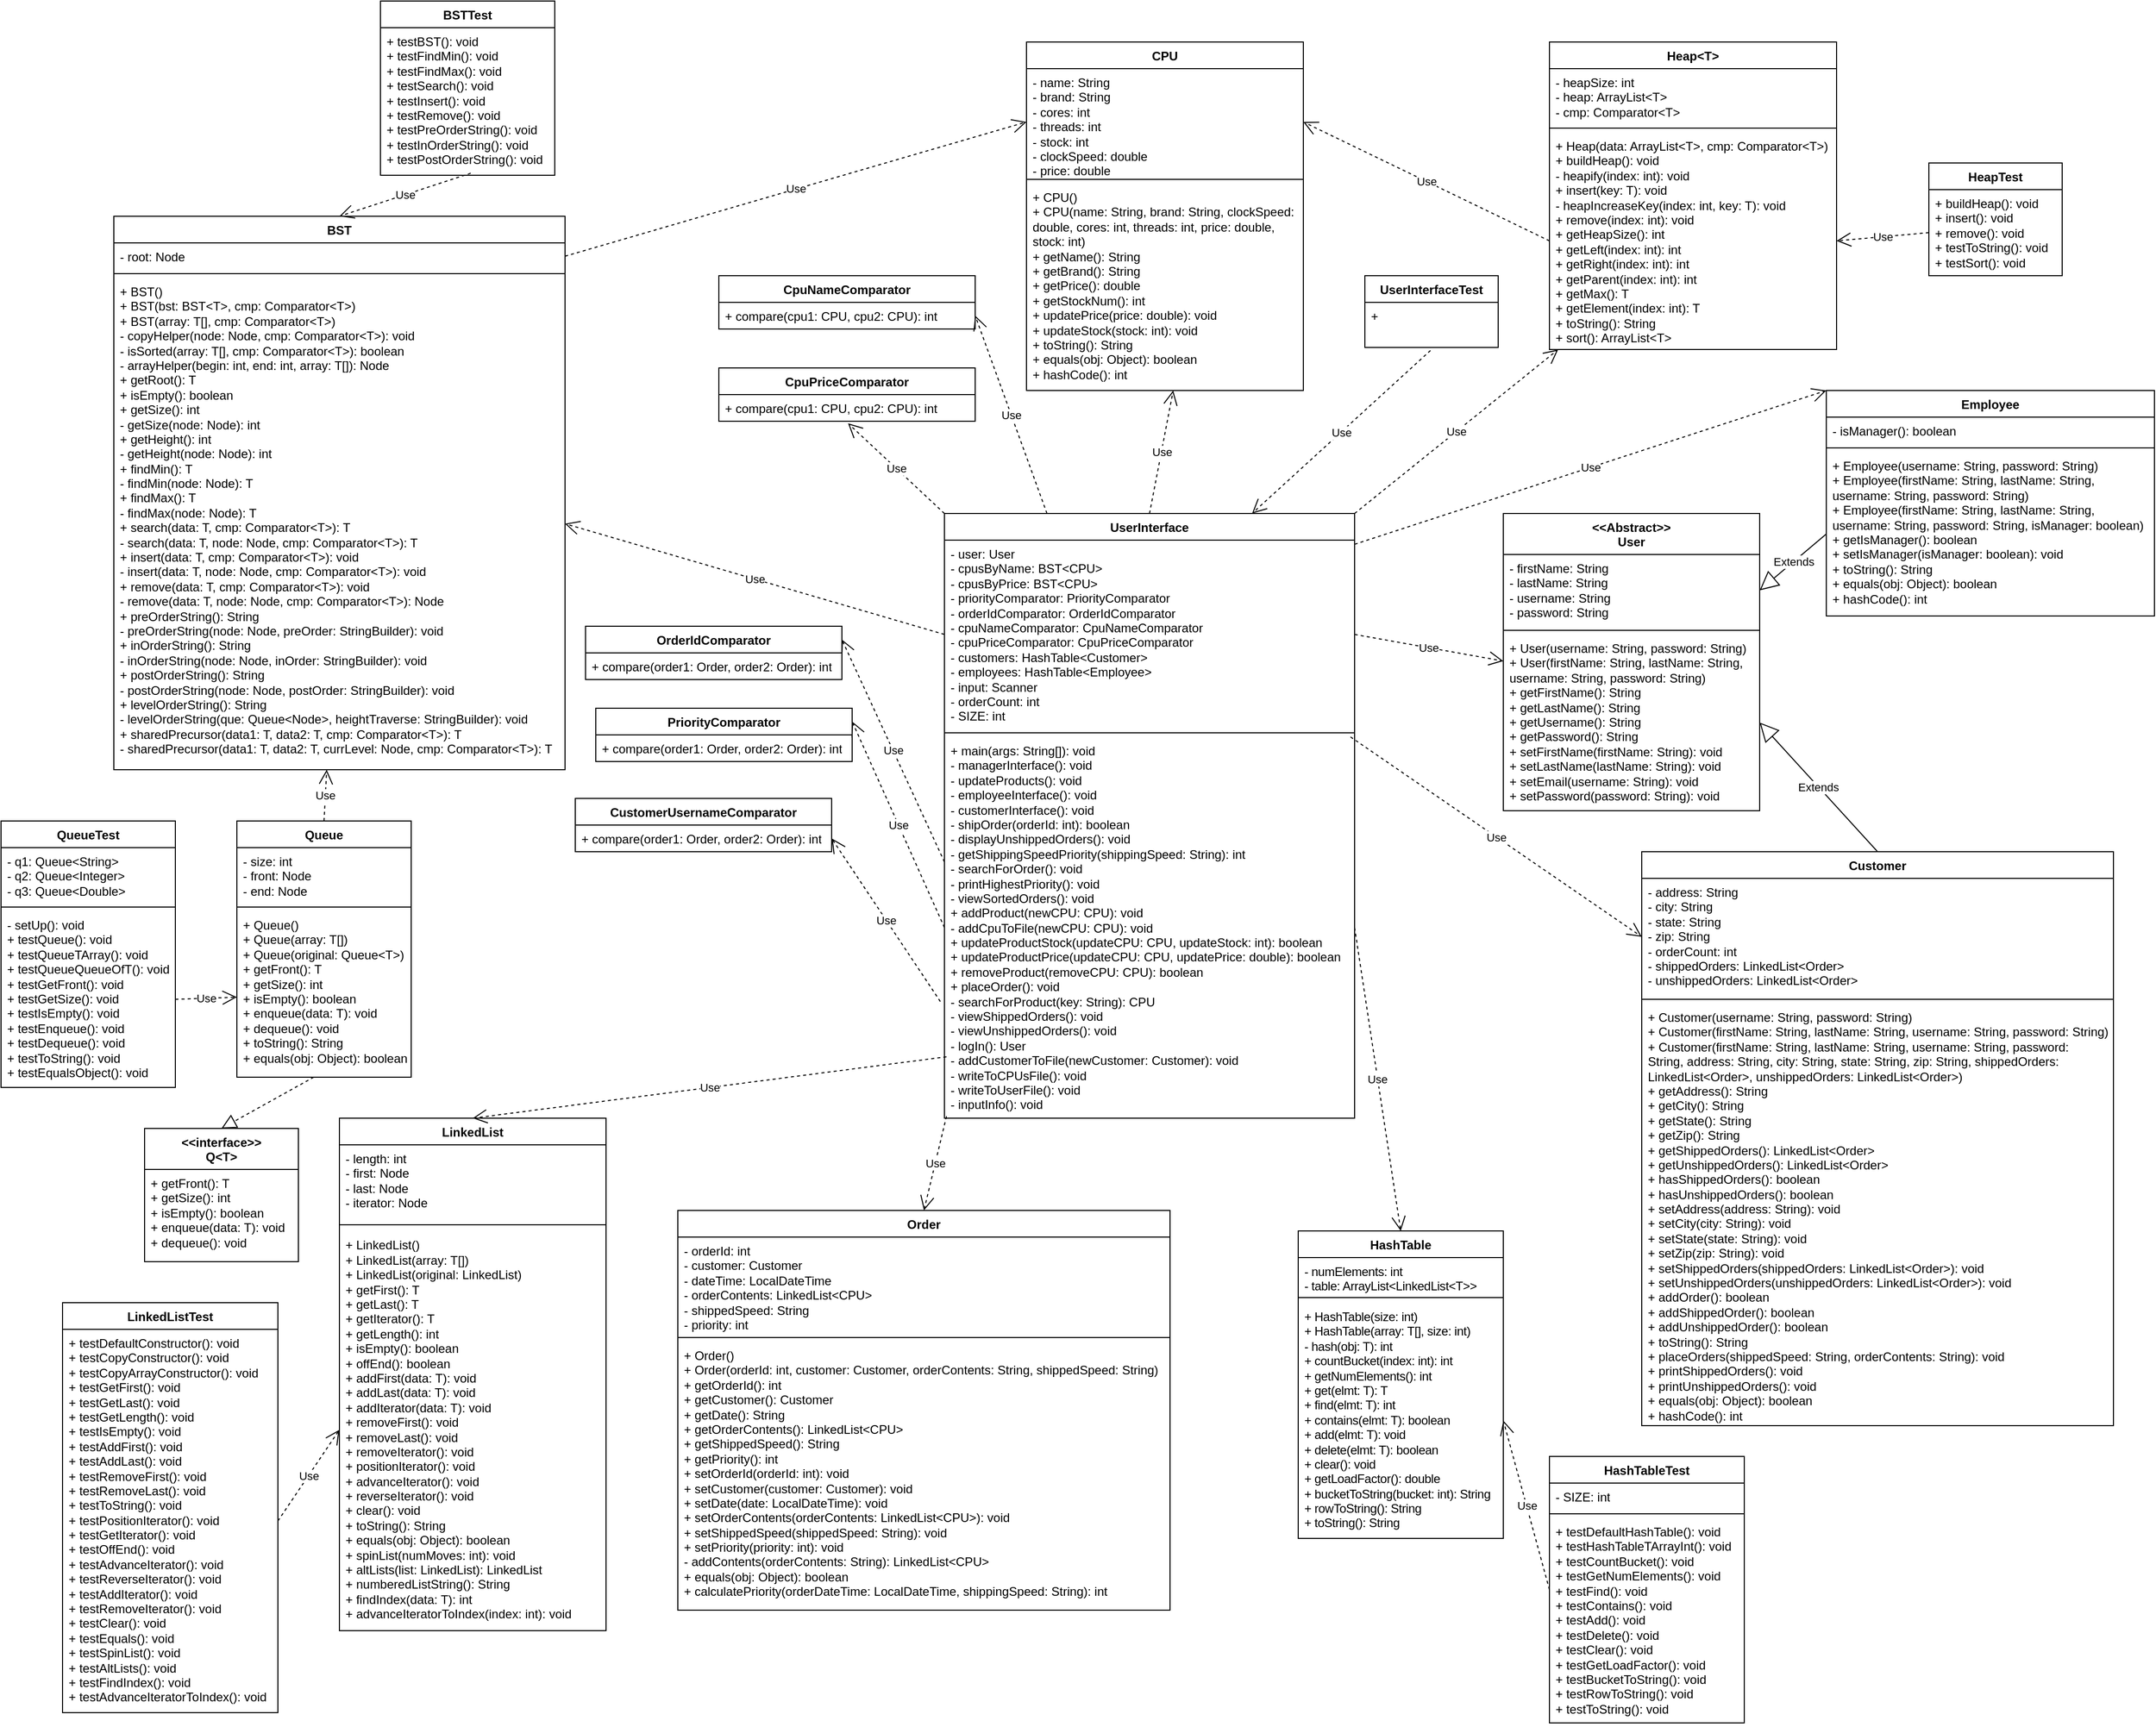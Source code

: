 <mxfile version="24.0.8" type="github">
  <diagram name="Page-1" id="VIbLfAjZlDnv_QIKt-9u">
    <mxGraphModel dx="2631" dy="1776" grid="1" gridSize="10" guides="1" tooltips="1" connect="1" arrows="1" fold="1" page="1" pageScale="1" pageWidth="850" pageHeight="1100" math="0" shadow="0">
      <root>
        <mxCell id="0" />
        <mxCell id="1" parent="0" />
        <mxCell id="pu-xaRb8zsEWkZCLDYAN-13" value="CPU" style="swimlane;fontStyle=1;align=center;verticalAlign=top;childLayout=stackLayout;horizontal=1;startSize=26;horizontalStack=0;resizeParent=1;resizeParentMax=0;resizeLast=0;collapsible=1;marginBottom=0;whiteSpace=wrap;html=1;" parent="1" vertex="1">
          <mxGeometry x="-60" y="-830" width="270" height="340" as="geometry" />
        </mxCell>
        <mxCell id="pu-xaRb8zsEWkZCLDYAN-14" value="&lt;div&gt;- name: String&lt;/div&gt;&lt;div&gt;- brand: String&lt;/div&gt;&lt;div&gt;- cores: int&lt;/div&gt;&lt;div&gt;- threads: int&lt;/div&gt;&lt;div&gt;- stock: int&lt;/div&gt;&lt;div&gt;- clockSpeed: double&lt;/div&gt;&lt;div&gt;- price: double&lt;/div&gt;" style="text;strokeColor=none;fillColor=none;align=left;verticalAlign=top;spacingLeft=4;spacingRight=4;overflow=hidden;rotatable=0;points=[[0,0.5],[1,0.5]];portConstraint=eastwest;whiteSpace=wrap;html=1;" parent="pu-xaRb8zsEWkZCLDYAN-13" vertex="1">
          <mxGeometry y="26" width="270" height="104" as="geometry" />
        </mxCell>
        <mxCell id="pu-xaRb8zsEWkZCLDYAN-15" value="" style="line;strokeWidth=1;fillColor=none;align=left;verticalAlign=middle;spacingTop=-1;spacingLeft=3;spacingRight=3;rotatable=0;labelPosition=right;points=[];portConstraint=eastwest;strokeColor=inherit;" parent="pu-xaRb8zsEWkZCLDYAN-13" vertex="1">
          <mxGeometry y="130" width="270" height="8" as="geometry" />
        </mxCell>
        <mxCell id="pu-xaRb8zsEWkZCLDYAN-16" value="&lt;div&gt;+ CPU()&lt;/div&gt;&lt;div&gt;+ CPU(name: String, brand: String, clockSpeed: double, cores: int, threads: int, price: double, stock: int)&lt;/div&gt;&lt;div&gt;+ getName(): String&lt;/div&gt;&lt;div&gt;+ getBrand(): String&lt;/div&gt;&lt;div&gt;+ getPrice(): double&lt;/div&gt;&lt;div&gt;+ getStockNum(): int&lt;/div&gt;&lt;div&gt;&lt;span style=&quot;background-color: initial;&quot;&gt;+ updatePrice(price: double): void&lt;/span&gt;&lt;/div&gt;&lt;div&gt;+ updateStock(stock: int): void&lt;/div&gt;&lt;div&gt;+ toString(): String&lt;/div&gt;&lt;div&gt;+ equals(obj: Object): boolean&lt;/div&gt;&lt;div&gt;+ hashCode(): int&lt;/div&gt;" style="text;strokeColor=none;fillColor=none;align=left;verticalAlign=top;spacingLeft=4;spacingRight=4;overflow=hidden;rotatable=0;points=[[0,0.5],[1,0.5]];portConstraint=eastwest;whiteSpace=wrap;html=1;" parent="pu-xaRb8zsEWkZCLDYAN-13" vertex="1">
          <mxGeometry y="138" width="270" height="202" as="geometry" />
        </mxCell>
        <mxCell id="pu-xaRb8zsEWkZCLDYAN-17" value="Customer" style="swimlane;fontStyle=1;align=center;verticalAlign=top;childLayout=stackLayout;horizontal=1;startSize=26;horizontalStack=0;resizeParent=1;resizeParentMax=0;resizeLast=0;collapsible=1;marginBottom=0;whiteSpace=wrap;html=1;" parent="1" vertex="1">
          <mxGeometry x="540" y="-40" width="460" height="560" as="geometry" />
        </mxCell>
        <mxCell id="pu-xaRb8zsEWkZCLDYAN-18" value="&lt;div&gt;&lt;div&gt;&lt;div&gt;- address: String&lt;/div&gt;&lt;div&gt;- city: String&lt;/div&gt;&lt;div&gt;- state: String&lt;/div&gt;&lt;div&gt;- zip: String&lt;/div&gt;&lt;div&gt;- orderCount: int&lt;/div&gt;&lt;div&gt;- shippedOrders: LinkedList&amp;lt;Order&amp;gt;&lt;/div&gt;&lt;div&gt;- unshippedOrders: LinkedList&amp;lt;Order&amp;gt;&lt;/div&gt;&lt;/div&gt;&lt;/div&gt;" style="text;strokeColor=none;fillColor=none;align=left;verticalAlign=top;spacingLeft=4;spacingRight=4;overflow=hidden;rotatable=0;points=[[0,0.5],[1,0.5]];portConstraint=eastwest;whiteSpace=wrap;html=1;" parent="pu-xaRb8zsEWkZCLDYAN-17" vertex="1">
          <mxGeometry y="26" width="460" height="114" as="geometry" />
        </mxCell>
        <mxCell id="pu-xaRb8zsEWkZCLDYAN-19" value="" style="line;strokeWidth=1;fillColor=none;align=left;verticalAlign=middle;spacingTop=-1;spacingLeft=3;spacingRight=3;rotatable=0;labelPosition=right;points=[];portConstraint=eastwest;strokeColor=inherit;" parent="pu-xaRb8zsEWkZCLDYAN-17" vertex="1">
          <mxGeometry y="140" width="460" height="8" as="geometry" />
        </mxCell>
        <mxCell id="pu-xaRb8zsEWkZCLDYAN-20" value="&lt;div&gt;+ Customer(username: String, password: String)&lt;/div&gt;&lt;div&gt;+ Customer(firstName: String, lastName: String, username: String, password: String)&lt;/div&gt;&lt;div&gt;+ Customer(firstName: String, lastName: String, username: String, password: String,&amp;nbsp;&lt;span style=&quot;background-color: initial;&quot;&gt;address: String, city: String, state: String, zip: String,&amp;nbsp;&lt;/span&gt;&lt;span style=&quot;background-color: initial;&quot;&gt;shippedOrders: LinkedList&amp;lt;Order&amp;gt;, unshippedOrders: LinkedList&amp;lt;Order&amp;gt;)&lt;/span&gt;&lt;/div&gt;&lt;div&gt;&lt;span style=&quot;background-color: initial;&quot;&gt;+ getAddress(): String&lt;/span&gt;&lt;/div&gt;&lt;div&gt;&lt;span style=&quot;background-color: initial;&quot;&gt;+ getCity(): String&lt;/span&gt;&lt;/div&gt;&lt;div&gt;+ getState(): String&lt;/div&gt;&lt;div&gt;+ getZip(): String&lt;/div&gt;&lt;div&gt;+ getShippedOrders(): LinkedList&amp;lt;Order&amp;gt;&lt;/div&gt;&lt;div&gt;+ getUnshippedOrders(): LinkedList&amp;lt;Order&amp;gt;&lt;/div&gt;&lt;div&gt;+ hasShippedOrders(): boolean&lt;/div&gt;&lt;div&gt;+ hasUnshippedOrders(): boolean&lt;/div&gt;&lt;div&gt;&lt;span style=&quot;background-color: initial;&quot;&gt;+ setAddress(address: String): void&lt;/span&gt;&lt;/div&gt;&lt;div&gt;+ setCity(city: String): void&lt;/div&gt;&lt;div&gt;+ setState(state: String): void&lt;/div&gt;&lt;div&gt;+ setZip(zip: String): void&lt;/div&gt;&lt;div&gt;+ setShippedOrders(shippedOrders: LinkedList&amp;lt;Order&amp;gt;): void&lt;/div&gt;&lt;div&gt;+ setUnshippedOrders(unshippedOrders: LinkedList&amp;lt;Order&amp;gt;): void&lt;/div&gt;&lt;div&gt;+ addOrder(): boolean&lt;/div&gt;&lt;div&gt;+ addShippedOrder(): boolean&lt;/div&gt;&lt;div&gt;+ addUnshippedOrder(): boolean&lt;/div&gt;&lt;div&gt;&lt;span style=&quot;background-color: initial;&quot;&gt;+ toString(): String&lt;/span&gt;&lt;/div&gt;&lt;div&gt;+ placeOrders(shippedSpeed: String, orderContents: String): void&amp;nbsp;&lt;/div&gt;&lt;div&gt;&lt;span style=&quot;background-color: initial;&quot;&gt;+ printShippedOrders(): void&lt;/span&gt;&lt;/div&gt;&lt;div&gt;+ printUnshippedOrders(): void&lt;/div&gt;&lt;div&gt;+ equals(obj: Object): boolean&lt;/div&gt;&lt;div&gt;+ hashCode(): int&lt;/div&gt;" style="text;strokeColor=none;fillColor=none;align=left;verticalAlign=top;spacingLeft=4;spacingRight=4;overflow=hidden;rotatable=0;points=[[0,0.5],[1,0.5]];portConstraint=eastwest;whiteSpace=wrap;html=1;" parent="pu-xaRb8zsEWkZCLDYAN-17" vertex="1">
          <mxGeometry y="148" width="460" height="412" as="geometry" />
        </mxCell>
        <mxCell id="pu-xaRb8zsEWkZCLDYAN-25" value="Employee" style="swimlane;fontStyle=1;align=center;verticalAlign=top;childLayout=stackLayout;horizontal=1;startSize=26;horizontalStack=0;resizeParent=1;resizeParentMax=0;resizeLast=0;collapsible=1;marginBottom=0;whiteSpace=wrap;html=1;" parent="1" vertex="1">
          <mxGeometry x="720" y="-490" width="320" height="220" as="geometry" />
        </mxCell>
        <mxCell id="pu-xaRb8zsEWkZCLDYAN-26" value="- isManager(): boolean" style="text;strokeColor=none;fillColor=none;align=left;verticalAlign=top;spacingLeft=4;spacingRight=4;overflow=hidden;rotatable=0;points=[[0,0.5],[1,0.5]];portConstraint=eastwest;whiteSpace=wrap;html=1;" parent="pu-xaRb8zsEWkZCLDYAN-25" vertex="1">
          <mxGeometry y="26" width="320" height="26" as="geometry" />
        </mxCell>
        <mxCell id="pu-xaRb8zsEWkZCLDYAN-27" value="" style="line;strokeWidth=1;fillColor=none;align=left;verticalAlign=middle;spacingTop=-1;spacingLeft=3;spacingRight=3;rotatable=0;labelPosition=right;points=[];portConstraint=eastwest;strokeColor=inherit;" parent="pu-xaRb8zsEWkZCLDYAN-25" vertex="1">
          <mxGeometry y="52" width="320" height="8" as="geometry" />
        </mxCell>
        <mxCell id="pu-xaRb8zsEWkZCLDYAN-28" value="&lt;div&gt;+ Employee(username: String, password: String)&lt;/div&gt;&lt;div&gt;+ Employee(firstName: String, lastName: String, username: String, password: String)&lt;/div&gt;&lt;div&gt;+ Employee(firstName: String, lastName: String, username: String, password: String, isManager: boolean)&lt;/div&gt;&lt;div&gt;+ getIsManager(): boolean&lt;/div&gt;&lt;div&gt;+ setIsManager(isManager: boolean): void&lt;/div&gt;&lt;div&gt;+ toString(): String&lt;/div&gt;&lt;div&gt;+ equals(obj: Object): boolean&lt;/div&gt;&lt;div&gt;+ hashCode(): int&lt;/div&gt;" style="text;strokeColor=none;fillColor=none;align=left;verticalAlign=top;spacingLeft=4;spacingRight=4;overflow=hidden;rotatable=0;points=[[0,0.5],[1,0.5]];portConstraint=eastwest;whiteSpace=wrap;html=1;" parent="pu-xaRb8zsEWkZCLDYAN-25" vertex="1">
          <mxGeometry y="60" width="320" height="160" as="geometry" />
        </mxCell>
        <mxCell id="pu-xaRb8zsEWkZCLDYAN-33" value="HashTable" style="swimlane;fontStyle=1;align=center;verticalAlign=top;childLayout=stackLayout;horizontal=1;startSize=26;horizontalStack=0;resizeParent=1;resizeParentMax=0;resizeLast=0;collapsible=1;marginBottom=0;whiteSpace=wrap;html=1;" parent="1" vertex="1">
          <mxGeometry x="205" y="330" width="200" height="300" as="geometry" />
        </mxCell>
        <mxCell id="pu-xaRb8zsEWkZCLDYAN-34" value="&lt;font style=&quot;font-size: 12px;&quot; face=&quot;Helvetica&quot;&gt;&lt;span style=&quot;letter-spacing: -0.24px; white-space: pre;&quot;&gt;- numElements: int               &lt;br&gt;&lt;/span&gt;&lt;span style=&quot;letter-spacing: -0.24px; white-space: pre;&quot;&gt;- table: ArrayList&amp;lt;LinkedList&amp;lt;T&amp;gt;&amp;gt;&lt;/span&gt;&lt;/font&gt;" style="text;strokeColor=none;fillColor=none;align=left;verticalAlign=top;spacingLeft=4;spacingRight=4;overflow=hidden;rotatable=0;points=[[0,0.5],[1,0.5]];portConstraint=eastwest;whiteSpace=wrap;html=1;" parent="pu-xaRb8zsEWkZCLDYAN-33" vertex="1">
          <mxGeometry y="26" width="200" height="34" as="geometry" />
        </mxCell>
        <mxCell id="pu-xaRb8zsEWkZCLDYAN-35" value="" style="line;strokeWidth=1;fillColor=none;align=left;verticalAlign=middle;spacingTop=-1;spacingLeft=3;spacingRight=3;rotatable=0;labelPosition=right;points=[];portConstraint=eastwest;strokeColor=inherit;" parent="pu-xaRb8zsEWkZCLDYAN-33" vertex="1">
          <mxGeometry y="60" width="200" height="10" as="geometry" />
        </mxCell>
        <mxCell id="pu-xaRb8zsEWkZCLDYAN-36" value="&lt;span style=&quot;letter-spacing: -0.24px; white-space: pre;&quot;&gt;+ HashTable(size: int)&lt;br&gt;+ HashTable(array: T[], size: int)&lt;br&gt;- hash(obj: T): int&lt;br&gt;+ countBucket(index: int): int&lt;br&gt;+ getNumElements(): int&lt;br&gt;+ get(elmt: T): T&lt;br&gt;+ find(elmt: T): int&lt;br&gt;+ contains(elmt: T): boolean&lt;br&gt;+ add(elmt: T): void&lt;br&gt;+ delete(elmt: T): boolean&lt;br&gt;+ clear(): void&lt;br&gt;+ getLoadFactor(): double&lt;br&gt;+ bucketToString(bucket: int): String&lt;br&gt;+ rowToString(): String&lt;br&gt;+ toString(): String&lt;/span&gt;" style="text;strokeColor=none;fillColor=none;align=left;verticalAlign=top;spacingLeft=4;spacingRight=4;overflow=hidden;rotatable=0;points=[[0,0.5],[1,0.5]];portConstraint=eastwest;whiteSpace=wrap;html=1;" parent="pu-xaRb8zsEWkZCLDYAN-33" vertex="1">
          <mxGeometry y="70" width="200" height="230" as="geometry" />
        </mxCell>
        <mxCell id="pu-xaRb8zsEWkZCLDYAN-37" value="BST" style="swimlane;fontStyle=1;align=center;verticalAlign=top;childLayout=stackLayout;horizontal=1;startSize=26;horizontalStack=0;resizeParent=1;resizeParentMax=0;resizeLast=0;collapsible=1;marginBottom=0;whiteSpace=wrap;html=1;" parent="1" vertex="1">
          <mxGeometry x="-950" y="-660" width="440" height="540" as="geometry" />
        </mxCell>
        <mxCell id="pu-xaRb8zsEWkZCLDYAN-38" value="&lt;span style=&quot;white-space: pre; background-color: rgb(255, 255, 255);&quot;&gt;&lt;font style=&quot;font-size: 12px;&quot; face=&quot;Helvetica&quot;&gt;- root: Node&lt;/font&gt;&lt;/span&gt;" style="text;strokeColor=none;fillColor=none;align=left;verticalAlign=top;spacingLeft=4;spacingRight=4;overflow=hidden;rotatable=0;points=[[0,0.5],[1,0.5]];portConstraint=eastwest;whiteSpace=wrap;html=1;" parent="pu-xaRb8zsEWkZCLDYAN-37" vertex="1">
          <mxGeometry y="26" width="440" height="26" as="geometry" />
        </mxCell>
        <mxCell id="pu-xaRb8zsEWkZCLDYAN-39" value="" style="line;strokeWidth=1;fillColor=none;align=left;verticalAlign=middle;spacingTop=-1;spacingLeft=3;spacingRight=3;rotatable=0;labelPosition=right;points=[];portConstraint=eastwest;strokeColor=inherit;" parent="pu-xaRb8zsEWkZCLDYAN-37" vertex="1">
          <mxGeometry y="52" width="440" height="8" as="geometry" />
        </mxCell>
        <mxCell id="pu-xaRb8zsEWkZCLDYAN-40" value="&lt;span style=&quot;white-space: pre;&quot;&gt;+ BST()&lt;br&gt;+ BST(bst: BST&amp;lt;T&amp;gt;, cmp: Comparator&amp;lt;T&amp;gt;)&lt;br&gt;+ BST(array: T[], cmp: Comparator&amp;lt;T&amp;gt;)&lt;br&gt;- copyHelper(node: Node, cmp: Comparator&amp;lt;T&amp;gt;): void&lt;br&gt;- isSorted(array: T[], cmp: Comparator&amp;lt;T&amp;gt;): boolean&lt;br&gt;- arrayHelper(begin: int, end: int, array: T[]): Node&lt;br&gt;+ getRoot(): T&lt;br&gt;+ isEmpty(): boolean&lt;br&gt;+ getSize(): int&lt;br&gt;- getSize(node: Node): int&lt;br&gt;+ getHeight(): int&lt;br&gt;- getHeight(node: Node): int&lt;br&gt;+ findMin(): T&lt;br&gt;- findMin(node: Node): T&lt;br&gt;+ findMax(): T&lt;br&gt;- findMax(node: Node): T&lt;br&gt;+ search(data: T, cmp: Comparator&amp;lt;T&amp;gt;): T&lt;br&gt;- search(data: T, node: Node, cmp: Comparator&amp;lt;T&amp;gt;): T&lt;br&gt;+ insert(data: T, cmp: Comparator&amp;lt;T&amp;gt;): void&lt;/span&gt;&lt;div&gt;&lt;span style=&quot;white-space: pre;&quot;&gt;- insert(data: T, node: Node, cmp: Comparator&amp;lt;T&amp;gt;): void&lt;br&gt;+ remove(data: T, cmp: Comparator&amp;lt;T&amp;gt;): void&lt;br&gt;- remove(data: T, node: Node, cmp: Comparator&amp;lt;T&amp;gt;): Node&lt;br&gt;+ preOrderString(): String&lt;br&gt;- preOrderString(node: Node, preOrder: StringBuilder): void&lt;br&gt;+ inOrderString(): String&lt;br&gt;- inOrderString(node: Node, inOrder: StringBuilder): void&lt;br&gt;+ postOrderString(): String&lt;br&gt;- postOrderString(node: Node, postOrder: StringBuilder): void&lt;br&gt;+ levelOrderString(): String&lt;br&gt;- levelOrderString(que: Queue&amp;lt;Node&amp;gt;, heightTraverse: StringBuilder): void&lt;br&gt;+ sharedPrecursor(data1: T, data2: T, cmp: Comparator&amp;lt;T&amp;gt;): T&lt;br&gt;- sharedPrecursor(data1: T, data2: T, currLevel: Node, cmp: Comparator&amp;lt;T&amp;gt;): T&lt;/span&gt;&lt;/div&gt;" style="text;strokeColor=none;fillColor=none;align=left;verticalAlign=top;spacingLeft=4;spacingRight=4;overflow=hidden;rotatable=0;points=[[0,0.5],[1,0.5]];portConstraint=eastwest;whiteSpace=wrap;html=1;" parent="pu-xaRb8zsEWkZCLDYAN-37" vertex="1">
          <mxGeometry y="60" width="440" height="480" as="geometry" />
        </mxCell>
        <mxCell id="pu-xaRb8zsEWkZCLDYAN-41" value="Heap&amp;lt;T&amp;gt;" style="swimlane;fontStyle=1;align=center;verticalAlign=top;childLayout=stackLayout;horizontal=1;startSize=26;horizontalStack=0;resizeParent=1;resizeParentMax=0;resizeLast=0;collapsible=1;marginBottom=0;whiteSpace=wrap;html=1;" parent="1" vertex="1">
          <mxGeometry x="450" y="-830" width="280" height="300" as="geometry" />
        </mxCell>
        <mxCell id="pu-xaRb8zsEWkZCLDYAN-42" value="&lt;div&gt;- heapSize: int&lt;/div&gt;&lt;div&gt;- heap: ArrayList&amp;lt;T&amp;gt;&lt;/div&gt;&lt;div&gt;- cmp: Comparator&amp;lt;T&amp;gt;&lt;/div&gt;" style="text;strokeColor=none;fillColor=none;align=left;verticalAlign=top;spacingLeft=4;spacingRight=4;overflow=hidden;rotatable=0;points=[[0,0.5],[1,0.5]];portConstraint=eastwest;whiteSpace=wrap;html=1;" parent="pu-xaRb8zsEWkZCLDYAN-41" vertex="1">
          <mxGeometry y="26" width="280" height="54" as="geometry" />
        </mxCell>
        <mxCell id="pu-xaRb8zsEWkZCLDYAN-43" value="" style="line;strokeWidth=1;fillColor=none;align=left;verticalAlign=middle;spacingTop=-1;spacingLeft=3;spacingRight=3;rotatable=0;labelPosition=right;points=[];portConstraint=eastwest;strokeColor=inherit;" parent="pu-xaRb8zsEWkZCLDYAN-41" vertex="1">
          <mxGeometry y="80" width="280" height="8" as="geometry" />
        </mxCell>
        <mxCell id="pu-xaRb8zsEWkZCLDYAN-44" value="&lt;div&gt;+ Heap(data: ArrayList&amp;lt;T&amp;gt;, cmp: Comparator&amp;lt;T&amp;gt;)&lt;/div&gt;&lt;div&gt;+ buildHeap(): void&lt;/div&gt;&lt;div&gt;- heapify(index: int): void&lt;/div&gt;&lt;div&gt;+ insert(key: T): void&lt;/div&gt;&lt;div&gt;- heapIncreaseKey(index: int, key: T): void&lt;/div&gt;&lt;div&gt;+ remove(index: int): void&lt;/div&gt;&lt;div&gt;+ getHeapSize(): int&lt;/div&gt;&lt;div&gt;+ getLeft(index: int): int&lt;/div&gt;&lt;div&gt;+ getRight(index: int): int&lt;/div&gt;&lt;div&gt;+ getParent(index: int): int&lt;/div&gt;&lt;div&gt;+ getMax(): T&lt;/div&gt;&lt;div&gt;+ getElement(index: int): T&lt;/div&gt;&lt;div&gt;+ toString(): String&lt;/div&gt;&lt;div&gt;+ sort(): ArrayList&amp;lt;T&amp;gt;&lt;/div&gt;" style="text;strokeColor=none;fillColor=none;align=left;verticalAlign=top;spacingLeft=4;spacingRight=4;overflow=hidden;rotatable=0;points=[[0,0.5],[1,0.5]];portConstraint=eastwest;whiteSpace=wrap;html=1;" parent="pu-xaRb8zsEWkZCLDYAN-41" vertex="1">
          <mxGeometry y="88" width="280" height="212" as="geometry" />
        </mxCell>
        <mxCell id="pu-xaRb8zsEWkZCLDYAN-45" value="Order" style="swimlane;fontStyle=1;align=center;verticalAlign=top;childLayout=stackLayout;horizontal=1;startSize=26;horizontalStack=0;resizeParent=1;resizeParentMax=0;resizeLast=0;collapsible=1;marginBottom=0;whiteSpace=wrap;html=1;" parent="1" vertex="1">
          <mxGeometry x="-400" y="310" width="480" height="390" as="geometry" />
        </mxCell>
        <mxCell id="pu-xaRb8zsEWkZCLDYAN-46" value="&lt;div&gt;- orderId: int&lt;/div&gt;&lt;div&gt;- customer: Customer&lt;/div&gt;&lt;div&gt;&lt;span style=&quot;background-color: initial;&quot;&gt;- dateTime: LocalDateTime&lt;/span&gt;&lt;/div&gt;&lt;div&gt;&lt;span style=&quot;background-color: initial;&quot;&gt;- orderContents: LinkedList&amp;lt;CPU&amp;gt;&lt;/span&gt;&lt;/div&gt;&lt;div&gt;- shippedSpeed: String&lt;/div&gt;&lt;div&gt;- priority: int&lt;/div&gt;" style="text;strokeColor=none;fillColor=none;align=left;verticalAlign=top;spacingLeft=4;spacingRight=4;overflow=hidden;rotatable=0;points=[[0,0.5],[1,0.5]];portConstraint=eastwest;whiteSpace=wrap;html=1;" parent="pu-xaRb8zsEWkZCLDYAN-45" vertex="1">
          <mxGeometry y="26" width="480" height="94" as="geometry" />
        </mxCell>
        <mxCell id="pu-xaRb8zsEWkZCLDYAN-47" value="" style="line;strokeWidth=1;fillColor=none;align=left;verticalAlign=middle;spacingTop=-1;spacingLeft=3;spacingRight=3;rotatable=0;labelPosition=right;points=[];portConstraint=eastwest;strokeColor=inherit;" parent="pu-xaRb8zsEWkZCLDYAN-45" vertex="1">
          <mxGeometry y="120" width="480" height="8" as="geometry" />
        </mxCell>
        <mxCell id="pu-xaRb8zsEWkZCLDYAN-48" value="&lt;div&gt;+ Order()&lt;/div&gt;&lt;div&gt;+ Order(orderId: int, customer: Customer, orderContents: String, shippedSpeed: String)&lt;/div&gt;&lt;div&gt;+ getOrderId(): int&lt;/div&gt;&lt;div&gt;+ getCustomer(): Customer&lt;/div&gt;&lt;div&gt;+ getDate(): String&lt;/div&gt;&lt;div&gt;+ getOrderContents(): LinkedList&amp;lt;CPU&amp;gt;&lt;/div&gt;&lt;div&gt;+ getShippedSpeed(): String&lt;/div&gt;&lt;div&gt;+ getPriority(): int&lt;/div&gt;&lt;div&gt;+ setOrderId(orderId: int): void&lt;/div&gt;&lt;div&gt;+ setCustomer(customer: Customer): void&lt;/div&gt;&lt;div&gt;+ setDate(date: LocalDateTime): void&lt;/div&gt;&lt;div&gt;+ setOrderContents(orderContents: LinkedList&amp;lt;CPU&amp;gt;): void&lt;/div&gt;&lt;div&gt;+ setShippedSpeed(shippedSpeed: String): void&lt;/div&gt;&lt;div&gt;+ setPriority(priority: int): void&lt;/div&gt;&lt;div&gt;- addContents(orderContents: String): LinkedList&amp;lt;CPU&amp;gt;&lt;/div&gt;&lt;div&gt;+ equals(obj: Object): boolean&lt;/div&gt;&lt;div&gt;+ calculatePriority(orderDateTime: LocalDateTime, shippingSpeed: String): int&lt;/div&gt;" style="text;strokeColor=none;fillColor=none;align=left;verticalAlign=top;spacingLeft=4;spacingRight=4;overflow=hidden;rotatable=0;points=[[0,0.5],[1,0.5]];portConstraint=eastwest;whiteSpace=wrap;html=1;" parent="pu-xaRb8zsEWkZCLDYAN-45" vertex="1">
          <mxGeometry y="128" width="480" height="262" as="geometry" />
        </mxCell>
        <mxCell id="YFtOszascWvnbYzOr4F5-1" value="LinkedList" style="swimlane;fontStyle=1;align=center;verticalAlign=top;childLayout=stackLayout;horizontal=1;startSize=26;horizontalStack=0;resizeParent=1;resizeParentMax=0;resizeLast=0;collapsible=1;marginBottom=0;whiteSpace=wrap;html=1;" parent="1" vertex="1">
          <mxGeometry x="-730" y="220" width="260" height="500" as="geometry" />
        </mxCell>
        <mxCell id="YFtOszascWvnbYzOr4F5-2" value="- length: int&lt;div&gt;- first: Node&lt;/div&gt;&lt;div&gt;- last: Node&lt;/div&gt;&lt;div&gt;- iterator: Node&lt;/div&gt;" style="text;strokeColor=none;fillColor=none;align=left;verticalAlign=top;spacingLeft=4;spacingRight=4;overflow=hidden;rotatable=0;points=[[0,0.5],[1,0.5]];portConstraint=eastwest;whiteSpace=wrap;html=1;" parent="YFtOszascWvnbYzOr4F5-1" vertex="1">
          <mxGeometry y="26" width="260" height="74" as="geometry" />
        </mxCell>
        <mxCell id="YFtOszascWvnbYzOr4F5-3" value="" style="line;strokeWidth=1;fillColor=none;align=left;verticalAlign=middle;spacingTop=-1;spacingLeft=3;spacingRight=3;rotatable=0;labelPosition=right;points=[];portConstraint=eastwest;strokeColor=inherit;" parent="YFtOszascWvnbYzOr4F5-1" vertex="1">
          <mxGeometry y="100" width="260" height="8" as="geometry" />
        </mxCell>
        <mxCell id="YFtOszascWvnbYzOr4F5-4" value="+ LinkedList()&lt;div&gt;+ LinkedList(array: T[])&lt;/div&gt;&lt;div&gt;+ LinkedList(original: LinkedList)&lt;/div&gt;&lt;div&gt;+ getFirst(): T&lt;/div&gt;&lt;div&gt;+ getLast(): T&lt;/div&gt;&lt;div&gt;+ getIterator(): T&lt;/div&gt;&lt;div&gt;+ getLength(): int&lt;/div&gt;&lt;div&gt;+ isEmpty(): boolean&lt;/div&gt;&lt;div&gt;+ offEnd(): boolean&lt;/div&gt;&lt;div&gt;+ addFirst(data: T): void&lt;/div&gt;&lt;div&gt;+ addLast(data: T): void&lt;/div&gt;&lt;div&gt;+ addIterator(data: T): void&lt;/div&gt;&lt;div&gt;+ removeFirst(): void&lt;/div&gt;&lt;div&gt;+ removeLast(): void&lt;/div&gt;&lt;div&gt;+ removeIterator(): void&lt;/div&gt;&lt;div&gt;+ positionIterator(): void&lt;/div&gt;&lt;div&gt;+ advanceIterator(): void&lt;/div&gt;&lt;div&gt;+ reverseIterator(): void&lt;/div&gt;&lt;div&gt;+ clear(): void&lt;/div&gt;&lt;div&gt;+ toString(): String&lt;/div&gt;&lt;div&gt;+ equals(obj: Object): boolean&lt;/div&gt;&lt;div&gt;+ spinList(numMoves: int): void&lt;/div&gt;&lt;div&gt;+ altLists(list: LinkedList): LinkedList&lt;/div&gt;&lt;div&gt;+ numberedListString(): String&lt;/div&gt;&lt;div&gt;+ findIndex(data: T): int&lt;/div&gt;&lt;div&gt;+ advanceIteratorToIndex(index: int): void&lt;/div&gt;" style="text;strokeColor=none;fillColor=none;align=left;verticalAlign=middle;spacingLeft=4;spacingRight=4;overflow=hidden;rotatable=0;points=[[0,0.5],[1,0.5]];portConstraint=eastwest;whiteSpace=wrap;html=1;" parent="YFtOszascWvnbYzOr4F5-1" vertex="1">
          <mxGeometry y="108" width="260" height="392" as="geometry" />
        </mxCell>
        <mxCell id="Vfc2U9rWQ-liJhO9Auyf-9" value="&lt;div&gt;&amp;lt;&amp;lt;Abstract&amp;gt;&amp;gt;&lt;/div&gt;&lt;div&gt;&lt;span style=&quot;background-color: initial;&quot;&gt;User&lt;/span&gt;&lt;/div&gt;" style="swimlane;fontStyle=1;align=center;verticalAlign=top;childLayout=stackLayout;horizontal=1;startSize=40;horizontalStack=0;resizeParent=1;resizeParentMax=0;resizeLast=0;collapsible=1;marginBottom=0;whiteSpace=wrap;html=1;" parent="1" vertex="1">
          <mxGeometry x="405" y="-370" width="250" height="290" as="geometry" />
        </mxCell>
        <mxCell id="Vfc2U9rWQ-liJhO9Auyf-10" value="&lt;div&gt;- firstName: String&lt;/div&gt;&lt;div&gt;- lastName: String&lt;/div&gt;&lt;div&gt;- username: String&lt;/div&gt;&lt;div&gt;&lt;span style=&quot;background-color: initial;&quot;&gt;- password: String&lt;/span&gt;&lt;/div&gt;" style="text;strokeColor=none;fillColor=none;align=left;verticalAlign=top;spacingLeft=4;spacingRight=4;overflow=hidden;rotatable=0;points=[[0,0.5],[1,0.5]];portConstraint=eastwest;whiteSpace=wrap;html=1;" parent="Vfc2U9rWQ-liJhO9Auyf-9" vertex="1">
          <mxGeometry y="40" width="250" height="70" as="geometry" />
        </mxCell>
        <mxCell id="Vfc2U9rWQ-liJhO9Auyf-11" value="" style="line;strokeWidth=1;fillColor=none;align=left;verticalAlign=middle;spacingTop=-1;spacingLeft=3;spacingRight=3;rotatable=0;labelPosition=right;points=[];portConstraint=eastwest;strokeColor=inherit;" parent="Vfc2U9rWQ-liJhO9Auyf-9" vertex="1">
          <mxGeometry y="110" width="250" height="8" as="geometry" />
        </mxCell>
        <mxCell id="Vfc2U9rWQ-liJhO9Auyf-12" value="&lt;div&gt;+ User(username: String, password: String)&lt;/div&gt;&lt;div&gt;+ User(firstName: String, lastName: String, username: String, password: String)&lt;/div&gt;&lt;div&gt;+ getFirstName(): String&lt;/div&gt;&lt;div&gt;+ getLastName(): String&lt;/div&gt;&lt;div&gt;+ getUsername(): String&lt;/div&gt;&lt;div&gt;+ getPassword(): String&lt;/div&gt;&lt;div&gt;+ setFirstName(firstName: String): void&lt;/div&gt;&lt;div&gt;+ setLastName(lastName: String): void&lt;/div&gt;&lt;div&gt;+ setEmail(username: String): void&lt;/div&gt;&lt;div&gt;+ setPassword(password: String): void&lt;/div&gt;" style="text;strokeColor=none;fillColor=none;align=left;verticalAlign=top;spacingLeft=4;spacingRight=4;overflow=hidden;rotatable=0;points=[[0,0.5],[1,0.5]];portConstraint=eastwest;whiteSpace=wrap;html=1;" parent="Vfc2U9rWQ-liJhO9Auyf-9" vertex="1">
          <mxGeometry y="118" width="250" height="172" as="geometry" />
        </mxCell>
        <mxCell id="gGKqCEldxYjhQT9R2nt3-6" value="CustomerUsernameComparator" style="swimlane;fontStyle=1;align=center;verticalAlign=top;childLayout=stackLayout;horizontal=1;startSize=26;horizontalStack=0;resizeParent=1;resizeParentMax=0;resizeLast=0;collapsible=1;marginBottom=0;whiteSpace=wrap;html=1;" vertex="1" parent="1">
          <mxGeometry x="-500" y="-92" width="250" height="52" as="geometry" />
        </mxCell>
        <mxCell id="gGKqCEldxYjhQT9R2nt3-7" value="+ compare(order1: Order, order2: Order): int" style="text;strokeColor=none;fillColor=none;align=left;verticalAlign=top;spacingLeft=4;spacingRight=4;overflow=hidden;rotatable=0;points=[[0,0.5],[1,0.5]];portConstraint=eastwest;whiteSpace=wrap;html=1;" vertex="1" parent="gGKqCEldxYjhQT9R2nt3-6">
          <mxGeometry y="26" width="250" height="26" as="geometry" />
        </mxCell>
        <mxCell id="gGKqCEldxYjhQT9R2nt3-8" value="PriorityComparator" style="swimlane;fontStyle=1;align=center;verticalAlign=top;childLayout=stackLayout;horizontal=1;startSize=26;horizontalStack=0;resizeParent=1;resizeParentMax=0;resizeLast=0;collapsible=1;marginBottom=0;whiteSpace=wrap;html=1;" vertex="1" parent="1">
          <mxGeometry x="-480" y="-180" width="250" height="52" as="geometry" />
        </mxCell>
        <mxCell id="gGKqCEldxYjhQT9R2nt3-9" value="+ compare(order1: Order, order2: Order): int" style="text;strokeColor=none;fillColor=none;align=left;verticalAlign=top;spacingLeft=4;spacingRight=4;overflow=hidden;rotatable=0;points=[[0,0.5],[1,0.5]];portConstraint=eastwest;whiteSpace=wrap;html=1;" vertex="1" parent="gGKqCEldxYjhQT9R2nt3-8">
          <mxGeometry y="26" width="250" height="26" as="geometry" />
        </mxCell>
        <mxCell id="gGKqCEldxYjhQT9R2nt3-10" value="OrderIdComparator" style="swimlane;fontStyle=1;align=center;verticalAlign=top;childLayout=stackLayout;horizontal=1;startSize=26;horizontalStack=0;resizeParent=1;resizeParentMax=0;resizeLast=0;collapsible=1;marginBottom=0;whiteSpace=wrap;html=1;" vertex="1" parent="1">
          <mxGeometry x="-490" y="-260" width="250" height="52" as="geometry" />
        </mxCell>
        <mxCell id="gGKqCEldxYjhQT9R2nt3-11" value="+ compare(order1: Order, order2: Order): int" style="text;strokeColor=none;fillColor=none;align=left;verticalAlign=top;spacingLeft=4;spacingRight=4;overflow=hidden;rotatable=0;points=[[0,0.5],[1,0.5]];portConstraint=eastwest;whiteSpace=wrap;html=1;" vertex="1" parent="gGKqCEldxYjhQT9R2nt3-10">
          <mxGeometry y="26" width="250" height="26" as="geometry" />
        </mxCell>
        <mxCell id="gGKqCEldxYjhQT9R2nt3-12" value="BSTTest" style="swimlane;fontStyle=1;align=center;verticalAlign=top;childLayout=stackLayout;horizontal=1;startSize=26;horizontalStack=0;resizeParent=1;resizeParentMax=0;resizeLast=0;collapsible=1;marginBottom=0;whiteSpace=wrap;html=1;" vertex="1" parent="1">
          <mxGeometry x="-690" y="-870" width="170" height="170" as="geometry" />
        </mxCell>
        <mxCell id="gGKqCEldxYjhQT9R2nt3-13" value="&lt;div&gt;+ testBST(): void&lt;/div&gt;&lt;div&gt;+ testFindMin(): void&lt;/div&gt;&lt;div&gt;+ testFindMax(): void&lt;/div&gt;&lt;div&gt;+ testSearch(): void&lt;/div&gt;&lt;div&gt;+ testInsert(): void&lt;/div&gt;&lt;div&gt;+ testRemove(): void&lt;/div&gt;&lt;div&gt;+ testPreOrderString(): void&lt;/div&gt;&lt;div&gt;+ testInOrderString(): void&lt;/div&gt;&lt;div&gt;+ testPostOrderString(): void&lt;/div&gt;" style="text;strokeColor=none;fillColor=none;align=left;verticalAlign=top;spacingLeft=4;spacingRight=4;overflow=hidden;rotatable=0;points=[[0,0.5],[1,0.5]];portConstraint=eastwest;whiteSpace=wrap;html=1;" vertex="1" parent="gGKqCEldxYjhQT9R2nt3-12">
          <mxGeometry y="26" width="170" height="144" as="geometry" />
        </mxCell>
        <mxCell id="gGKqCEldxYjhQT9R2nt3-14" value="CpuNameComparator" style="swimlane;fontStyle=1;align=center;verticalAlign=top;childLayout=stackLayout;horizontal=1;startSize=26;horizontalStack=0;resizeParent=1;resizeParentMax=0;resizeLast=0;collapsible=1;marginBottom=0;whiteSpace=wrap;html=1;" vertex="1" parent="1">
          <mxGeometry x="-360" y="-602" width="250" height="52" as="geometry" />
        </mxCell>
        <mxCell id="gGKqCEldxYjhQT9R2nt3-15" value="+ compare(cpu1: CPU, cpu2: CPU): int" style="text;strokeColor=none;fillColor=none;align=left;verticalAlign=top;spacingLeft=4;spacingRight=4;overflow=hidden;rotatable=0;points=[[0,0.5],[1,0.5]];portConstraint=eastwest;whiteSpace=wrap;html=1;" vertex="1" parent="gGKqCEldxYjhQT9R2nt3-14">
          <mxGeometry y="26" width="250" height="26" as="geometry" />
        </mxCell>
        <mxCell id="gGKqCEldxYjhQT9R2nt3-16" value="CpuPriceComparator" style="swimlane;fontStyle=1;align=center;verticalAlign=top;childLayout=stackLayout;horizontal=1;startSize=26;horizontalStack=0;resizeParent=1;resizeParentMax=0;resizeLast=0;collapsible=1;marginBottom=0;whiteSpace=wrap;html=1;" vertex="1" parent="1">
          <mxGeometry x="-360" y="-512" width="250" height="52" as="geometry" />
        </mxCell>
        <mxCell id="gGKqCEldxYjhQT9R2nt3-17" value="+ compare(cpu1: CPU, cpu2: CPU): int" style="text;strokeColor=none;fillColor=none;align=left;verticalAlign=top;spacingLeft=4;spacingRight=4;overflow=hidden;rotatable=0;points=[[0,0.5],[1,0.5]];portConstraint=eastwest;whiteSpace=wrap;html=1;" vertex="1" parent="gGKqCEldxYjhQT9R2nt3-16">
          <mxGeometry y="26" width="250" height="26" as="geometry" />
        </mxCell>
        <mxCell id="gGKqCEldxYjhQT9R2nt3-18" value="HashTableTest" style="swimlane;fontStyle=1;align=center;verticalAlign=top;childLayout=stackLayout;horizontal=1;startSize=26;horizontalStack=0;resizeParent=1;resizeParentMax=0;resizeLast=0;collapsible=1;marginBottom=0;whiteSpace=wrap;html=1;" vertex="1" parent="1">
          <mxGeometry x="450" y="550" width="190" height="260" as="geometry" />
        </mxCell>
        <mxCell id="gGKqCEldxYjhQT9R2nt3-19" value="- SIZE: int" style="text;strokeColor=none;fillColor=none;align=left;verticalAlign=top;spacingLeft=4;spacingRight=4;overflow=hidden;rotatable=0;points=[[0,0.5],[1,0.5]];portConstraint=eastwest;whiteSpace=wrap;html=1;" vertex="1" parent="gGKqCEldxYjhQT9R2nt3-18">
          <mxGeometry y="26" width="190" height="26" as="geometry" />
        </mxCell>
        <mxCell id="gGKqCEldxYjhQT9R2nt3-20" value="" style="line;strokeWidth=1;fillColor=none;align=left;verticalAlign=middle;spacingTop=-1;spacingLeft=3;spacingRight=3;rotatable=0;labelPosition=right;points=[];portConstraint=eastwest;strokeColor=inherit;" vertex="1" parent="gGKqCEldxYjhQT9R2nt3-18">
          <mxGeometry y="52" width="190" height="8" as="geometry" />
        </mxCell>
        <mxCell id="gGKqCEldxYjhQT9R2nt3-21" value="&lt;div&gt;+ testDefaultHashTable(): void&lt;/div&gt;&lt;div&gt;+ testHashTableTArrayInt(): void&lt;/div&gt;&lt;div&gt;+ testCountBucket(): void&lt;/div&gt;&lt;div&gt;+ testGetNumElements(): void&lt;/div&gt;&lt;div&gt;+ testFind(): void&lt;/div&gt;&lt;div&gt;+ testContains(): void&lt;/div&gt;&lt;div&gt;+ testAdd(): void&lt;/div&gt;&lt;div&gt;+ testDelete(): void&lt;/div&gt;&lt;div&gt;+ testClear(): void&lt;/div&gt;&lt;div&gt;+ testGetLoadFactor(): void&lt;/div&gt;&lt;div&gt;+ testBucketToString(): void&lt;/div&gt;&lt;div&gt;+ testRowToString(): void&lt;/div&gt;&lt;div&gt;+ testToString(): void&lt;/div&gt;" style="text;strokeColor=none;fillColor=none;align=left;verticalAlign=top;spacingLeft=4;spacingRight=4;overflow=hidden;rotatable=0;points=[[0,0.5],[1,0.5]];portConstraint=eastwest;whiteSpace=wrap;html=1;" vertex="1" parent="gGKqCEldxYjhQT9R2nt3-18">
          <mxGeometry y="60" width="190" height="200" as="geometry" />
        </mxCell>
        <mxCell id="gGKqCEldxYjhQT9R2nt3-23" value="HeapTest" style="swimlane;fontStyle=1;align=center;verticalAlign=top;childLayout=stackLayout;horizontal=1;startSize=26;horizontalStack=0;resizeParent=1;resizeParentMax=0;resizeLast=0;collapsible=1;marginBottom=0;whiteSpace=wrap;html=1;" vertex="1" parent="1">
          <mxGeometry x="820" y="-712" width="130" height="110" as="geometry" />
        </mxCell>
        <mxCell id="gGKqCEldxYjhQT9R2nt3-24" value="&lt;div&gt;+ buildHeap(): void&lt;/div&gt;&lt;div&gt;+ insert(): void&lt;/div&gt;&lt;div&gt;+ remove(): void&lt;/div&gt;&lt;div&gt;+ testToString(): void&lt;/div&gt;&lt;div&gt;+ testSort(): void&lt;/div&gt;" style="text;strokeColor=none;fillColor=none;align=left;verticalAlign=top;spacingLeft=4;spacingRight=4;overflow=hidden;rotatable=0;points=[[0,0.5],[1,0.5]];portConstraint=eastwest;whiteSpace=wrap;html=1;" vertex="1" parent="gGKqCEldxYjhQT9R2nt3-23">
          <mxGeometry y="26" width="130" height="84" as="geometry" />
        </mxCell>
        <mxCell id="gGKqCEldxYjhQT9R2nt3-25" value="Queue" style="swimlane;fontStyle=1;align=center;verticalAlign=top;childLayout=stackLayout;horizontal=1;startSize=26;horizontalStack=0;resizeParent=1;resizeParentMax=0;resizeLast=0;collapsible=1;marginBottom=0;whiteSpace=wrap;html=1;" vertex="1" parent="1">
          <mxGeometry x="-830" y="-70" width="170" height="250" as="geometry" />
        </mxCell>
        <mxCell id="gGKqCEldxYjhQT9R2nt3-26" value="&lt;span style=&quot;border: 0px solid rgb(227, 227, 227); box-sizing: border-box; --tw-border-spacing-x: 0; --tw-border-spacing-y: 0; --tw-translate-x: 0; --tw-translate-y: 0; --tw-rotate: 0; --tw-skew-x: 0; --tw-skew-y: 0; --tw-scale-x: 1; --tw-scale-y: 1; --tw-pan-x: ; --tw-pan-y: ; --tw-pinch-zoom: ; --tw-scroll-snap-strictness: proximity; --tw-gradient-from-position: ; --tw-gradient-via-position: ; --tw-gradient-to-position: ; --tw-ordinal: ; --tw-slashed-zero: ; --tw-numeric-figure: ; --tw-numeric-spacing: ; --tw-numeric-fraction: ; --tw-ring-inset: ; --tw-ring-offset-width: 0px; --tw-ring-offset-color: #fff; --tw-ring-color: rgba(69,89,164,.5); --tw-ring-offset-shadow: 0 0 transparent; --tw-ring-shadow: 0 0 transparent; --tw-shadow: 0 0 transparent; --tw-shadow-colored: 0 0 transparent; --tw-blur: ; --tw-brightness: ; --tw-contrast: ; --tw-grayscale: ; --tw-hue-rotate: ; --tw-invert: ; --tw-saturate: ; --tw-sepia: ; --tw-drop-shadow: ; --tw-backdrop-blur: ; --tw-backdrop-brightness: ; --tw-backdrop-contrast: ; --tw-backdrop-grayscale: ; --tw-backdrop-hue-rotate: ; --tw-backdrop-invert: ; --tw-backdrop-opacity: ; --tw-backdrop-saturate: ; --tw-backdrop-sepia: ; white-space: pre;&quot; class=&quot;hljs-deletion&quot;&gt;- size: int&lt;/span&gt;&lt;span style=&quot;white-space: pre;&quot;&gt;&lt;br&gt;&lt;/span&gt;&lt;span style=&quot;border: 0px solid rgb(227, 227, 227); box-sizing: border-box; --tw-border-spacing-x: 0; --tw-border-spacing-y: 0; --tw-translate-x: 0; --tw-translate-y: 0; --tw-rotate: 0; --tw-skew-x: 0; --tw-skew-y: 0; --tw-scale-x: 1; --tw-scale-y: 1; --tw-pan-x: ; --tw-pan-y: ; --tw-pinch-zoom: ; --tw-scroll-snap-strictness: proximity; --tw-gradient-from-position: ; --tw-gradient-via-position: ; --tw-gradient-to-position: ; --tw-ordinal: ; --tw-slashed-zero: ; --tw-numeric-figure: ; --tw-numeric-spacing: ; --tw-numeric-fraction: ; --tw-ring-inset: ; --tw-ring-offset-width: 0px; --tw-ring-offset-color: #fff; --tw-ring-color: rgba(69,89,164,.5); --tw-ring-offset-shadow: 0 0 transparent; --tw-ring-shadow: 0 0 transparent; --tw-shadow: 0 0 transparent; --tw-shadow-colored: 0 0 transparent; --tw-blur: ; --tw-brightness: ; --tw-contrast: ; --tw-grayscale: ; --tw-hue-rotate: ; --tw-invert: ; --tw-saturate: ; --tw-sepia: ; --tw-drop-shadow: ; --tw-backdrop-blur: ; --tw-backdrop-brightness: ; --tw-backdrop-contrast: ; --tw-backdrop-grayscale: ; --tw-backdrop-hue-rotate: ; --tw-backdrop-invert: ; --tw-backdrop-opacity: ; --tw-backdrop-saturate: ; --tw-backdrop-sepia: ; white-space: pre;&quot; class=&quot;hljs-deletion&quot;&gt;- front: Node&lt;/span&gt;&lt;span style=&quot;white-space: pre;&quot;&gt;&lt;br&gt;&lt;/span&gt;&lt;span style=&quot;border: 0px solid rgb(227, 227, 227); box-sizing: border-box; --tw-border-spacing-x: 0; --tw-border-spacing-y: 0; --tw-translate-x: 0; --tw-translate-y: 0; --tw-rotate: 0; --tw-skew-x: 0; --tw-skew-y: 0; --tw-scale-x: 1; --tw-scale-y: 1; --tw-pan-x: ; --tw-pan-y: ; --tw-pinch-zoom: ; --tw-scroll-snap-strictness: proximity; --tw-gradient-from-position: ; --tw-gradient-via-position: ; --tw-gradient-to-position: ; --tw-ordinal: ; --tw-slashed-zero: ; --tw-numeric-figure: ; --tw-numeric-spacing: ; --tw-numeric-fraction: ; --tw-ring-inset: ; --tw-ring-offset-width: 0px; --tw-ring-offset-color: #fff; --tw-ring-color: rgba(69,89,164,.5); --tw-ring-offset-shadow: 0 0 transparent; --tw-ring-shadow: 0 0 transparent; --tw-shadow: 0 0 transparent; --tw-shadow-colored: 0 0 transparent; --tw-blur: ; --tw-brightness: ; --tw-contrast: ; --tw-grayscale: ; --tw-hue-rotate: ; --tw-invert: ; --tw-saturate: ; --tw-sepia: ; --tw-drop-shadow: ; --tw-backdrop-blur: ; --tw-backdrop-brightness: ; --tw-backdrop-contrast: ; --tw-backdrop-grayscale: ; --tw-backdrop-hue-rotate: ; --tw-backdrop-invert: ; --tw-backdrop-opacity: ; --tw-backdrop-saturate: ; --tw-backdrop-sepia: ; white-space: pre;&quot; class=&quot;hljs-deletion&quot;&gt;- end: Node&lt;/span&gt;" style="text;strokeColor=none;fillColor=none;align=left;verticalAlign=top;spacingLeft=4;spacingRight=4;overflow=hidden;rotatable=0;points=[[0,0.5],[1,0.5]];portConstraint=eastwest;whiteSpace=wrap;html=1;" vertex="1" parent="gGKqCEldxYjhQT9R2nt3-25">
          <mxGeometry y="26" width="170" height="54" as="geometry" />
        </mxCell>
        <mxCell id="gGKqCEldxYjhQT9R2nt3-27" value="" style="line;strokeWidth=1;fillColor=none;align=left;verticalAlign=middle;spacingTop=-1;spacingLeft=3;spacingRight=3;rotatable=0;labelPosition=right;points=[];portConstraint=eastwest;strokeColor=inherit;" vertex="1" parent="gGKqCEldxYjhQT9R2nt3-25">
          <mxGeometry y="80" width="170" height="8" as="geometry" />
        </mxCell>
        <mxCell id="gGKqCEldxYjhQT9R2nt3-28" value="&lt;span style=&quot;background-color: rgb(255, 255, 255); border: 0px solid rgb(227, 227, 227); box-sizing: border-box; --tw-border-spacing-x: 0; --tw-border-spacing-y: 0; --tw-translate-x: 0; --tw-translate-y: 0; --tw-rotate: 0; --tw-skew-x: 0; --tw-skew-y: 0; --tw-scale-x: 1; --tw-scale-y: 1; --tw-pan-x: ; --tw-pan-y: ; --tw-pinch-zoom: ; --tw-scroll-snap-strictness: proximity; --tw-gradient-from-position: ; --tw-gradient-via-position: ; --tw-gradient-to-position: ; --tw-ordinal: ; --tw-slashed-zero: ; --tw-numeric-figure: ; --tw-numeric-spacing: ; --tw-numeric-fraction: ; --tw-ring-inset: ; --tw-ring-offset-width: 0px; --tw-ring-offset-color: #fff; --tw-ring-color: rgba(69,89,164,.5); --tw-ring-offset-shadow: 0 0 transparent; --tw-ring-shadow: 0 0 transparent; --tw-shadow: 0 0 transparent; --tw-shadow-colored: 0 0 transparent; --tw-blur: ; --tw-brightness: ; --tw-contrast: ; --tw-grayscale: ; --tw-hue-rotate: ; --tw-invert: ; --tw-saturate: ; --tw-sepia: ; --tw-drop-shadow: ; --tw-backdrop-blur: ; --tw-backdrop-brightness: ; --tw-backdrop-contrast: ; --tw-backdrop-grayscale: ; --tw-backdrop-hue-rotate: ; --tw-backdrop-invert: ; --tw-backdrop-opacity: ; --tw-backdrop-saturate: ; --tw-backdrop-sepia: ; white-space: pre;&quot; class=&quot;hljs-addition&quot;&gt;+ Queue()&lt;/span&gt;&lt;span style=&quot;background-color: rgb(255, 255, 255); white-space: pre;&quot;&gt;&lt;br&gt;&lt;/span&gt;&lt;span style=&quot;background-color: rgb(255, 255, 255); border: 0px solid rgb(227, 227, 227); box-sizing: border-box; --tw-border-spacing-x: 0; --tw-border-spacing-y: 0; --tw-translate-x: 0; --tw-translate-y: 0; --tw-rotate: 0; --tw-skew-x: 0; --tw-skew-y: 0; --tw-scale-x: 1; --tw-scale-y: 1; --tw-pan-x: ; --tw-pan-y: ; --tw-pinch-zoom: ; --tw-scroll-snap-strictness: proximity; --tw-gradient-from-position: ; --tw-gradient-via-position: ; --tw-gradient-to-position: ; --tw-ordinal: ; --tw-slashed-zero: ; --tw-numeric-figure: ; --tw-numeric-spacing: ; --tw-numeric-fraction: ; --tw-ring-inset: ; --tw-ring-offset-width: 0px; --tw-ring-offset-color: #fff; --tw-ring-color: rgba(69,89,164,.5); --tw-ring-offset-shadow: 0 0 transparent; --tw-ring-shadow: 0 0 transparent; --tw-shadow: 0 0 transparent; --tw-shadow-colored: 0 0 transparent; --tw-blur: ; --tw-brightness: ; --tw-contrast: ; --tw-grayscale: ; --tw-hue-rotate: ; --tw-invert: ; --tw-saturate: ; --tw-sepia: ; --tw-drop-shadow: ; --tw-backdrop-blur: ; --tw-backdrop-brightness: ; --tw-backdrop-contrast: ; --tw-backdrop-grayscale: ; --tw-backdrop-hue-rotate: ; --tw-backdrop-invert: ; --tw-backdrop-opacity: ; --tw-backdrop-saturate: ; --tw-backdrop-sepia: ; white-space: pre;&quot; class=&quot;hljs-addition&quot;&gt;+ Queue(array: T[])&lt;/span&gt;&lt;span style=&quot;background-color: rgb(255, 255, 255); white-space: pre;&quot;&gt;&lt;br&gt;&lt;/span&gt;&lt;span style=&quot;background-color: rgb(255, 255, 255); border: 0px solid rgb(227, 227, 227); box-sizing: border-box; --tw-border-spacing-x: 0; --tw-border-spacing-y: 0; --tw-translate-x: 0; --tw-translate-y: 0; --tw-rotate: 0; --tw-skew-x: 0; --tw-skew-y: 0; --tw-scale-x: 1; --tw-scale-y: 1; --tw-pan-x: ; --tw-pan-y: ; --tw-pinch-zoom: ; --tw-scroll-snap-strictness: proximity; --tw-gradient-from-position: ; --tw-gradient-via-position: ; --tw-gradient-to-position: ; --tw-ordinal: ; --tw-slashed-zero: ; --tw-numeric-figure: ; --tw-numeric-spacing: ; --tw-numeric-fraction: ; --tw-ring-inset: ; --tw-ring-offset-width: 0px; --tw-ring-offset-color: #fff; --tw-ring-color: rgba(69,89,164,.5); --tw-ring-offset-shadow: 0 0 transparent; --tw-ring-shadow: 0 0 transparent; --tw-shadow: 0 0 transparent; --tw-shadow-colored: 0 0 transparent; --tw-blur: ; --tw-brightness: ; --tw-contrast: ; --tw-grayscale: ; --tw-hue-rotate: ; --tw-invert: ; --tw-saturate: ; --tw-sepia: ; --tw-drop-shadow: ; --tw-backdrop-blur: ; --tw-backdrop-brightness: ; --tw-backdrop-contrast: ; --tw-backdrop-grayscale: ; --tw-backdrop-hue-rotate: ; --tw-backdrop-invert: ; --tw-backdrop-opacity: ; --tw-backdrop-saturate: ; --tw-backdrop-sepia: ; white-space: pre;&quot; class=&quot;hljs-addition&quot;&gt;+ Queue(original: Queue&amp;lt;T&amp;gt;)&lt;/span&gt;&lt;span style=&quot;background-color: rgb(255, 255, 255); white-space: pre;&quot;&gt;&lt;br&gt;&lt;/span&gt;&lt;span style=&quot;background-color: rgb(255, 255, 255); border: 0px solid rgb(227, 227, 227); box-sizing: border-box; --tw-border-spacing-x: 0; --tw-border-spacing-y: 0; --tw-translate-x: 0; --tw-translate-y: 0; --tw-rotate: 0; --tw-skew-x: 0; --tw-skew-y: 0; --tw-scale-x: 1; --tw-scale-y: 1; --tw-pan-x: ; --tw-pan-y: ; --tw-pinch-zoom: ; --tw-scroll-snap-strictness: proximity; --tw-gradient-from-position: ; --tw-gradient-via-position: ; --tw-gradient-to-position: ; --tw-ordinal: ; --tw-slashed-zero: ; --tw-numeric-figure: ; --tw-numeric-spacing: ; --tw-numeric-fraction: ; --tw-ring-inset: ; --tw-ring-offset-width: 0px; --tw-ring-offset-color: #fff; --tw-ring-color: rgba(69,89,164,.5); --tw-ring-offset-shadow: 0 0 transparent; --tw-ring-shadow: 0 0 transparent; --tw-shadow: 0 0 transparent; --tw-shadow-colored: 0 0 transparent; --tw-blur: ; --tw-brightness: ; --tw-contrast: ; --tw-grayscale: ; --tw-hue-rotate: ; --tw-invert: ; --tw-saturate: ; --tw-sepia: ; --tw-drop-shadow: ; --tw-backdrop-blur: ; --tw-backdrop-brightness: ; --tw-backdrop-contrast: ; --tw-backdrop-grayscale: ; --tw-backdrop-hue-rotate: ; --tw-backdrop-invert: ; --tw-backdrop-opacity: ; --tw-backdrop-saturate: ; --tw-backdrop-sepia: ; white-space: pre;&quot; class=&quot;hljs-addition&quot;&gt;+ getFront(): T&lt;/span&gt;&lt;span style=&quot;background-color: rgb(255, 255, 255); white-space: pre;&quot;&gt;&lt;br&gt;&lt;/span&gt;&lt;span style=&quot;background-color: rgb(255, 255, 255); border: 0px solid rgb(227, 227, 227); box-sizing: border-box; --tw-border-spacing-x: 0; --tw-border-spacing-y: 0; --tw-translate-x: 0; --tw-translate-y: 0; --tw-rotate: 0; --tw-skew-x: 0; --tw-skew-y: 0; --tw-scale-x: 1; --tw-scale-y: 1; --tw-pan-x: ; --tw-pan-y: ; --tw-pinch-zoom: ; --tw-scroll-snap-strictness: proximity; --tw-gradient-from-position: ; --tw-gradient-via-position: ; --tw-gradient-to-position: ; --tw-ordinal: ; --tw-slashed-zero: ; --tw-numeric-figure: ; --tw-numeric-spacing: ; --tw-numeric-fraction: ; --tw-ring-inset: ; --tw-ring-offset-width: 0px; --tw-ring-offset-color: #fff; --tw-ring-color: rgba(69,89,164,.5); --tw-ring-offset-shadow: 0 0 transparent; --tw-ring-shadow: 0 0 transparent; --tw-shadow: 0 0 transparent; --tw-shadow-colored: 0 0 transparent; --tw-blur: ; --tw-brightness: ; --tw-contrast: ; --tw-grayscale: ; --tw-hue-rotate: ; --tw-invert: ; --tw-saturate: ; --tw-sepia: ; --tw-drop-shadow: ; --tw-backdrop-blur: ; --tw-backdrop-brightness: ; --tw-backdrop-contrast: ; --tw-backdrop-grayscale: ; --tw-backdrop-hue-rotate: ; --tw-backdrop-invert: ; --tw-backdrop-opacity: ; --tw-backdrop-saturate: ; --tw-backdrop-sepia: ; white-space: pre;&quot; class=&quot;hljs-addition&quot;&gt;+ getSize(): int&lt;/span&gt;&lt;span style=&quot;background-color: rgb(255, 255, 255); white-space: pre;&quot;&gt;&lt;br&gt;&lt;/span&gt;&lt;span style=&quot;background-color: rgb(255, 255, 255); border: 0px solid rgb(227, 227, 227); box-sizing: border-box; --tw-border-spacing-x: 0; --tw-border-spacing-y: 0; --tw-translate-x: 0; --tw-translate-y: 0; --tw-rotate: 0; --tw-skew-x: 0; --tw-skew-y: 0; --tw-scale-x: 1; --tw-scale-y: 1; --tw-pan-x: ; --tw-pan-y: ; --tw-pinch-zoom: ; --tw-scroll-snap-strictness: proximity; --tw-gradient-from-position: ; --tw-gradient-via-position: ; --tw-gradient-to-position: ; --tw-ordinal: ; --tw-slashed-zero: ; --tw-numeric-figure: ; --tw-numeric-spacing: ; --tw-numeric-fraction: ; --tw-ring-inset: ; --tw-ring-offset-width: 0px; --tw-ring-offset-color: #fff; --tw-ring-color: rgba(69,89,164,.5); --tw-ring-offset-shadow: 0 0 transparent; --tw-ring-shadow: 0 0 transparent; --tw-shadow: 0 0 transparent; --tw-shadow-colored: 0 0 transparent; --tw-blur: ; --tw-brightness: ; --tw-contrast: ; --tw-grayscale: ; --tw-hue-rotate: ; --tw-invert: ; --tw-saturate: ; --tw-sepia: ; --tw-drop-shadow: ; --tw-backdrop-blur: ; --tw-backdrop-brightness: ; --tw-backdrop-contrast: ; --tw-backdrop-grayscale: ; --tw-backdrop-hue-rotate: ; --tw-backdrop-invert: ; --tw-backdrop-opacity: ; --tw-backdrop-saturate: ; --tw-backdrop-sepia: ; white-space: pre;&quot; class=&quot;hljs-addition&quot;&gt;+ isEmpty(): boolean&lt;/span&gt;&lt;span style=&quot;background-color: rgb(255, 255, 255); white-space: pre;&quot;&gt;&lt;br&gt;&lt;/span&gt;&lt;span style=&quot;background-color: rgb(255, 255, 255); border: 0px solid rgb(227, 227, 227); box-sizing: border-box; --tw-border-spacing-x: 0; --tw-border-spacing-y: 0; --tw-translate-x: 0; --tw-translate-y: 0; --tw-rotate: 0; --tw-skew-x: 0; --tw-skew-y: 0; --tw-scale-x: 1; --tw-scale-y: 1; --tw-pan-x: ; --tw-pan-y: ; --tw-pinch-zoom: ; --tw-scroll-snap-strictness: proximity; --tw-gradient-from-position: ; --tw-gradient-via-position: ; --tw-gradient-to-position: ; --tw-ordinal: ; --tw-slashed-zero: ; --tw-numeric-figure: ; --tw-numeric-spacing: ; --tw-numeric-fraction: ; --tw-ring-inset: ; --tw-ring-offset-width: 0px; --tw-ring-offset-color: #fff; --tw-ring-color: rgba(69,89,164,.5); --tw-ring-offset-shadow: 0 0 transparent; --tw-ring-shadow: 0 0 transparent; --tw-shadow: 0 0 transparent; --tw-shadow-colored: 0 0 transparent; --tw-blur: ; --tw-brightness: ; --tw-contrast: ; --tw-grayscale: ; --tw-hue-rotate: ; --tw-invert: ; --tw-saturate: ; --tw-sepia: ; --tw-drop-shadow: ; --tw-backdrop-blur: ; --tw-backdrop-brightness: ; --tw-backdrop-contrast: ; --tw-backdrop-grayscale: ; --tw-backdrop-hue-rotate: ; --tw-backdrop-invert: ; --tw-backdrop-opacity: ; --tw-backdrop-saturate: ; --tw-backdrop-sepia: ; white-space: pre;&quot; class=&quot;hljs-addition&quot;&gt;+ enqueue(data: T): void&lt;/span&gt;&lt;span style=&quot;background-color: rgb(255, 255, 255); white-space: pre;&quot;&gt;&lt;br&gt;&lt;/span&gt;&lt;span style=&quot;background-color: rgb(255, 255, 255); border: 0px solid rgb(227, 227, 227); box-sizing: border-box; --tw-border-spacing-x: 0; --tw-border-spacing-y: 0; --tw-translate-x: 0; --tw-translate-y: 0; --tw-rotate: 0; --tw-skew-x: 0; --tw-skew-y: 0; --tw-scale-x: 1; --tw-scale-y: 1; --tw-pan-x: ; --tw-pan-y: ; --tw-pinch-zoom: ; --tw-scroll-snap-strictness: proximity; --tw-gradient-from-position: ; --tw-gradient-via-position: ; --tw-gradient-to-position: ; --tw-ordinal: ; --tw-slashed-zero: ; --tw-numeric-figure: ; --tw-numeric-spacing: ; --tw-numeric-fraction: ; --tw-ring-inset: ; --tw-ring-offset-width: 0px; --tw-ring-offset-color: #fff; --tw-ring-color: rgba(69,89,164,.5); --tw-ring-offset-shadow: 0 0 transparent; --tw-ring-shadow: 0 0 transparent; --tw-shadow: 0 0 transparent; --tw-shadow-colored: 0 0 transparent; --tw-blur: ; --tw-brightness: ; --tw-contrast: ; --tw-grayscale: ; --tw-hue-rotate: ; --tw-invert: ; --tw-saturate: ; --tw-sepia: ; --tw-drop-shadow: ; --tw-backdrop-blur: ; --tw-backdrop-brightness: ; --tw-backdrop-contrast: ; --tw-backdrop-grayscale: ; --tw-backdrop-hue-rotate: ; --tw-backdrop-invert: ; --tw-backdrop-opacity: ; --tw-backdrop-saturate: ; --tw-backdrop-sepia: ; white-space: pre;&quot; class=&quot;hljs-addition&quot;&gt;+ dequeue(): void&lt;/span&gt;&lt;span style=&quot;background-color: rgb(255, 255, 255); white-space: pre;&quot;&gt;&lt;br&gt;&lt;/span&gt;&lt;span style=&quot;background-color: rgb(255, 255, 255); border: 0px solid rgb(227, 227, 227); box-sizing: border-box; --tw-border-spacing-x: 0; --tw-border-spacing-y: 0; --tw-translate-x: 0; --tw-translate-y: 0; --tw-rotate: 0; --tw-skew-x: 0; --tw-skew-y: 0; --tw-scale-x: 1; --tw-scale-y: 1; --tw-pan-x: ; --tw-pan-y: ; --tw-pinch-zoom: ; --tw-scroll-snap-strictness: proximity; --tw-gradient-from-position: ; --tw-gradient-via-position: ; --tw-gradient-to-position: ; --tw-ordinal: ; --tw-slashed-zero: ; --tw-numeric-figure: ; --tw-numeric-spacing: ; --tw-numeric-fraction: ; --tw-ring-inset: ; --tw-ring-offset-width: 0px; --tw-ring-offset-color: #fff; --tw-ring-color: rgba(69,89,164,.5); --tw-ring-offset-shadow: 0 0 transparent; --tw-ring-shadow: 0 0 transparent; --tw-shadow: 0 0 transparent; --tw-shadow-colored: 0 0 transparent; --tw-blur: ; --tw-brightness: ; --tw-contrast: ; --tw-grayscale: ; --tw-hue-rotate: ; --tw-invert: ; --tw-saturate: ; --tw-sepia: ; --tw-drop-shadow: ; --tw-backdrop-blur: ; --tw-backdrop-brightness: ; --tw-backdrop-contrast: ; --tw-backdrop-grayscale: ; --tw-backdrop-hue-rotate: ; --tw-backdrop-invert: ; --tw-backdrop-opacity: ; --tw-backdrop-saturate: ; --tw-backdrop-sepia: ; white-space: pre;&quot; class=&quot;hljs-addition&quot;&gt;+ toString(): String&lt;/span&gt;&lt;span style=&quot;background-color: rgb(255, 255, 255); white-space: pre;&quot;&gt;&lt;br&gt;&lt;/span&gt;&lt;span style=&quot;background-color: rgb(255, 255, 255); border: 0px solid rgb(227, 227, 227); box-sizing: border-box; --tw-border-spacing-x: 0; --tw-border-spacing-y: 0; --tw-translate-x: 0; --tw-translate-y: 0; --tw-rotate: 0; --tw-skew-x: 0; --tw-skew-y: 0; --tw-scale-x: 1; --tw-scale-y: 1; --tw-pan-x: ; --tw-pan-y: ; --tw-pinch-zoom: ; --tw-scroll-snap-strictness: proximity; --tw-gradient-from-position: ; --tw-gradient-via-position: ; --tw-gradient-to-position: ; --tw-ordinal: ; --tw-slashed-zero: ; --tw-numeric-figure: ; --tw-numeric-spacing: ; --tw-numeric-fraction: ; --tw-ring-inset: ; --tw-ring-offset-width: 0px; --tw-ring-offset-color: #fff; --tw-ring-color: rgba(69,89,164,.5); --tw-ring-offset-shadow: 0 0 transparent; --tw-ring-shadow: 0 0 transparent; --tw-shadow: 0 0 transparent; --tw-shadow-colored: 0 0 transparent; --tw-blur: ; --tw-brightness: ; --tw-contrast: ; --tw-grayscale: ; --tw-hue-rotate: ; --tw-invert: ; --tw-saturate: ; --tw-sepia: ; --tw-drop-shadow: ; --tw-backdrop-blur: ; --tw-backdrop-brightness: ; --tw-backdrop-contrast: ; --tw-backdrop-grayscale: ; --tw-backdrop-hue-rotate: ; --tw-backdrop-invert: ; --tw-backdrop-opacity: ; --tw-backdrop-saturate: ; --tw-backdrop-sepia: ; white-space: pre;&quot; class=&quot;hljs-addition&quot;&gt;+ equals(obj: Object): boolean&lt;/span&gt;" style="text;strokeColor=none;fillColor=none;align=left;verticalAlign=top;spacingLeft=4;spacingRight=4;overflow=hidden;rotatable=0;points=[[0,0.5],[1,0.5]];portConstraint=eastwest;whiteSpace=wrap;html=1;" vertex="1" parent="gGKqCEldxYjhQT9R2nt3-25">
          <mxGeometry y="88" width="170" height="162" as="geometry" />
        </mxCell>
        <mxCell id="gGKqCEldxYjhQT9R2nt3-29" value="&amp;lt;&amp;lt;interface&amp;gt;&amp;gt;&lt;div&gt;Q&amp;lt;T&amp;gt;&lt;/div&gt;" style="swimlane;fontStyle=1;align=center;verticalAlign=top;childLayout=stackLayout;horizontal=1;startSize=40;horizontalStack=0;resizeParent=1;resizeParentMax=0;resizeLast=0;collapsible=1;marginBottom=0;whiteSpace=wrap;html=1;" vertex="1" parent="1">
          <mxGeometry x="-920" y="230" width="150" height="130" as="geometry" />
        </mxCell>
        <mxCell id="gGKqCEldxYjhQT9R2nt3-32" value="&lt;div&gt;+ getFront(): T&lt;/div&gt;&lt;div&gt;+ getSize(): int&lt;/div&gt;&lt;div&gt;+ isEmpty(): boolean&lt;/div&gt;&lt;div&gt;+ enqueue(data: T): void&lt;/div&gt;&lt;div&gt;+ dequeue(): void&lt;/div&gt;" style="text;strokeColor=none;fillColor=none;align=left;verticalAlign=top;spacingLeft=4;spacingRight=4;overflow=hidden;rotatable=0;points=[[0,0.5],[1,0.5]];portConstraint=eastwest;whiteSpace=wrap;html=1;" vertex="1" parent="gGKqCEldxYjhQT9R2nt3-29">
          <mxGeometry y="40" width="150" height="90" as="geometry" />
        </mxCell>
        <mxCell id="gGKqCEldxYjhQT9R2nt3-35" value="QueueTest" style="swimlane;fontStyle=1;align=center;verticalAlign=top;childLayout=stackLayout;horizontal=1;startSize=26;horizontalStack=0;resizeParent=1;resizeParentMax=0;resizeLast=0;collapsible=1;marginBottom=0;whiteSpace=wrap;html=1;" vertex="1" parent="1">
          <mxGeometry x="-1060" y="-70" width="170" height="260" as="geometry" />
        </mxCell>
        <mxCell id="gGKqCEldxYjhQT9R2nt3-36" value="&lt;span style=&quot;white-space: pre;&quot;&gt;- q1: Queue&amp;lt;String&amp;gt;&lt;br/&gt;- q2: Queue&amp;lt;Integer&amp;gt;&lt;br/&gt;- q3: Queue&amp;lt;Double&amp;gt;&lt;/span&gt;" style="text;strokeColor=none;fillColor=none;align=left;verticalAlign=top;spacingLeft=4;spacingRight=4;overflow=hidden;rotatable=0;points=[[0,0.5],[1,0.5]];portConstraint=eastwest;whiteSpace=wrap;html=1;" vertex="1" parent="gGKqCEldxYjhQT9R2nt3-35">
          <mxGeometry y="26" width="170" height="54" as="geometry" />
        </mxCell>
        <mxCell id="gGKqCEldxYjhQT9R2nt3-37" value="" style="line;strokeWidth=1;fillColor=none;align=left;verticalAlign=middle;spacingTop=-1;spacingLeft=3;spacingRight=3;rotatable=0;labelPosition=right;points=[];portConstraint=eastwest;strokeColor=inherit;" vertex="1" parent="gGKqCEldxYjhQT9R2nt3-35">
          <mxGeometry y="80" width="170" height="8" as="geometry" />
        </mxCell>
        <mxCell id="gGKqCEldxYjhQT9R2nt3-38" value="&lt;span style=&quot;white-space: pre;&quot;&gt;- setUp(): void&lt;br&gt;+ testQueue(): void&lt;br&gt;+ testQueueTArray(): void&lt;br&gt;+ testQueueQueueOfT(): void&lt;br&gt;+ testGetFront(): void&lt;br&gt;+ testGetSize(): void&lt;br&gt;+ testIsEmpty(): void&lt;br&gt;+ testEnqueue(): void&lt;br&gt;+ testDequeue(): void&lt;br&gt;+ testToString(): void&lt;br&gt;+ testEqualsObject(): void&lt;/span&gt;" style="text;strokeColor=none;fillColor=none;align=left;verticalAlign=top;spacingLeft=4;spacingRight=4;overflow=hidden;rotatable=0;points=[[0,0.5],[1,0.5]];portConstraint=eastwest;whiteSpace=wrap;html=1;" vertex="1" parent="gGKqCEldxYjhQT9R2nt3-35">
          <mxGeometry y="88" width="170" height="172" as="geometry" />
        </mxCell>
        <mxCell id="gGKqCEldxYjhQT9R2nt3-39" value="LinkedListTest" style="swimlane;fontStyle=1;align=center;verticalAlign=top;childLayout=stackLayout;horizontal=1;startSize=26;horizontalStack=0;resizeParent=1;resizeParentMax=0;resizeLast=0;collapsible=1;marginBottom=0;whiteSpace=wrap;html=1;" vertex="1" parent="1">
          <mxGeometry x="-1000" y="400" width="210" height="400" as="geometry" />
        </mxCell>
        <mxCell id="gGKqCEldxYjhQT9R2nt3-40" value="&lt;div&gt;+ testDefaultConstructor(): void&lt;/div&gt;&lt;div&gt;+ testCopyConstructor(): void&lt;/div&gt;&lt;div&gt;+ testCopyArrayConstructor(): void&lt;/div&gt;&lt;div&gt;+ testGetFirst(): void&lt;/div&gt;&lt;div&gt;+ testGetLast(): void&lt;/div&gt;&lt;div&gt;+ testGetLength(): void&lt;/div&gt;&lt;div&gt;+ testIsEmpty(): void&lt;/div&gt;&lt;div&gt;+ testAddFirst(): void&lt;/div&gt;&lt;div&gt;+ testAddLast(): void&lt;/div&gt;&lt;div&gt;+ testRemoveFirst(): void&lt;/div&gt;&lt;div&gt;+ testRemoveLast(): void&lt;/div&gt;&lt;div&gt;+ testToString(): void&lt;/div&gt;&lt;div&gt;&lt;span style=&quot;background-color: initial;&quot;&gt;+ testPositionIterator(): void&lt;/span&gt;&lt;/div&gt;&lt;div&gt;+ testGetIterator(): void&lt;/div&gt;&lt;div&gt;+ testOffEnd(): void&lt;/div&gt;&lt;div&gt;+ testAdvanceIterator(): void&lt;/div&gt;&lt;div&gt;+ testReverseIterator(): void&lt;/div&gt;&lt;div&gt;+ testAddIterator(): void&lt;/div&gt;&lt;div&gt;+ testRemoveIterator(): void&lt;/div&gt;&lt;div&gt;+ testClear(): void&lt;/div&gt;&lt;div&gt;+ testEquals(): void&lt;/div&gt;&lt;div&gt;+ testSpinList(): void&lt;/div&gt;&lt;div&gt;+ testAltLists(): void&lt;/div&gt;&lt;div&gt;+ testFindIndex(): void&lt;/div&gt;&lt;div&gt;+ testAdvanceIteratorToIndex(): void&lt;/div&gt;" style="text;strokeColor=none;fillColor=none;align=left;verticalAlign=top;spacingLeft=4;spacingRight=4;overflow=hidden;rotatable=0;points=[[0,0.5],[1,0.5]];portConstraint=eastwest;whiteSpace=wrap;html=1;" vertex="1" parent="gGKqCEldxYjhQT9R2nt3-39">
          <mxGeometry y="26" width="210" height="374" as="geometry" />
        </mxCell>
        <mxCell id="gGKqCEldxYjhQT9R2nt3-41" value="UserInterfaceTest" style="swimlane;fontStyle=1;align=center;verticalAlign=top;childLayout=stackLayout;horizontal=1;startSize=26;horizontalStack=0;resizeParent=1;resizeParentMax=0;resizeLast=0;collapsible=1;marginBottom=0;whiteSpace=wrap;html=1;" vertex="1" parent="1">
          <mxGeometry x="270" y="-602" width="130" height="70" as="geometry" />
        </mxCell>
        <mxCell id="gGKqCEldxYjhQT9R2nt3-42" value="&lt;div&gt;+&amp;nbsp;&lt;/div&gt;" style="text;strokeColor=none;fillColor=none;align=left;verticalAlign=top;spacingLeft=4;spacingRight=4;overflow=hidden;rotatable=0;points=[[0,0.5],[1,0.5]];portConstraint=eastwest;whiteSpace=wrap;html=1;" vertex="1" parent="gGKqCEldxYjhQT9R2nt3-41">
          <mxGeometry y="26" width="130" height="44" as="geometry" />
        </mxCell>
        <mxCell id="gGKqCEldxYjhQT9R2nt3-47" value="UserInterface" style="swimlane;fontStyle=1;align=center;verticalAlign=top;childLayout=stackLayout;horizontal=1;startSize=26;horizontalStack=0;resizeParent=1;resizeParentMax=0;resizeLast=0;collapsible=1;marginBottom=0;whiteSpace=wrap;html=1;" vertex="1" parent="1">
          <mxGeometry x="-140" y="-370" width="400" height="590" as="geometry" />
        </mxCell>
        <mxCell id="gGKqCEldxYjhQT9R2nt3-48" value="&lt;div&gt;- user: User&lt;/div&gt;&lt;div&gt;- cpusByName: BST&amp;lt;CPU&amp;gt;&lt;/div&gt;&lt;div&gt;- cpusByPrice: BST&amp;lt;CPU&amp;gt;&lt;/div&gt;&lt;div&gt;- priorityComparator: PriorityComparator&lt;/div&gt;&lt;div&gt;- orderIdComparator: OrderIdComparator&lt;/div&gt;&lt;div&gt;- cpuNameComparator: CpuNameComparator&lt;/div&gt;&lt;div&gt;- cpuPriceComparator: CpuPriceComparator&lt;/div&gt;&lt;div&gt;- customers: HashTable&amp;lt;Customer&amp;gt;&lt;/div&gt;&lt;div&gt;- employees: HashTable&amp;lt;Employee&amp;gt;&lt;/div&gt;&lt;div&gt;- input: Scanner&lt;/div&gt;&lt;div&gt;- orderCount: int&lt;/div&gt;&lt;div&gt;- SIZE: int&lt;/div&gt;" style="text;strokeColor=none;fillColor=none;align=left;verticalAlign=top;spacingLeft=4;spacingRight=4;overflow=hidden;rotatable=0;points=[[0,0.5],[1,0.5]];portConstraint=eastwest;whiteSpace=wrap;html=1;" vertex="1" parent="gGKqCEldxYjhQT9R2nt3-47">
          <mxGeometry y="26" width="400" height="184" as="geometry" />
        </mxCell>
        <mxCell id="gGKqCEldxYjhQT9R2nt3-49" value="" style="line;strokeWidth=1;fillColor=none;align=left;verticalAlign=middle;spacingTop=-1;spacingLeft=3;spacingRight=3;rotatable=0;labelPosition=right;points=[];portConstraint=eastwest;strokeColor=inherit;" vertex="1" parent="gGKqCEldxYjhQT9R2nt3-47">
          <mxGeometry y="210" width="400" height="8" as="geometry" />
        </mxCell>
        <mxCell id="gGKqCEldxYjhQT9R2nt3-50" value="&lt;div&gt;+ main(args: String[]): void&lt;/div&gt;&lt;div&gt;- managerInterface(): void&lt;/div&gt;&lt;div&gt;- updateProducts(): void&lt;/div&gt;&lt;div&gt;- employeeInterface(): void&lt;/div&gt;&lt;div&gt;- customerInterface(): void&lt;/div&gt;&lt;div&gt;- shipOrder(orderId: int): boolean&lt;/div&gt;&lt;div&gt;- displayUnshippedOrders(): void&lt;/div&gt;&lt;div&gt;- getShippingSpeedPriority(shippingSpeed: String): int&lt;/div&gt;&lt;div&gt;- searchForOrder(): void&lt;/div&gt;&lt;div&gt;- printHighestPriority(): void&lt;/div&gt;&lt;div&gt;- viewSortedOrders(): void&lt;/div&gt;&lt;div&gt;+ addProduct(newCPU: CPU): void&lt;/div&gt;&lt;div&gt;- addCpuToFile(newCPU: CPU): void&lt;/div&gt;&lt;div&gt;+ updateProductStock(updateCPU: CPU, updateStock: int): boolean&lt;/div&gt;&lt;div&gt;+ updateProductPrice(updateCPU: CPU, updatePrice: double): boolean&lt;/div&gt;&lt;div&gt;+ removeProduct(removeCPU: CPU): boolean&lt;/div&gt;&lt;div&gt;+ placeOrder(): void&lt;/div&gt;&lt;div&gt;- searchForProduct(key: String): CPU&lt;/div&gt;&lt;div&gt;- viewShippedOrders(): void&lt;/div&gt;&lt;div&gt;- viewUnshippedOrders(): void&lt;/div&gt;&lt;div&gt;- logIn(): User&lt;/div&gt;&lt;div&gt;- addCustomerToFile(newCustomer: Customer): void&lt;/div&gt;&lt;div&gt;- writeToCPUsFile(): void&lt;/div&gt;&lt;div&gt;- writeToUserFile(): void&lt;/div&gt;&lt;div&gt;- inputInfo(): void&lt;/div&gt;" style="text;strokeColor=none;fillColor=none;align=left;verticalAlign=top;spacingLeft=4;spacingRight=4;overflow=hidden;rotatable=0;points=[[0,0.5],[1,0.5]];portConstraint=eastwest;whiteSpace=wrap;html=1;" vertex="1" parent="gGKqCEldxYjhQT9R2nt3-47">
          <mxGeometry y="218" width="400" height="372" as="geometry" />
        </mxCell>
        <mxCell id="gGKqCEldxYjhQT9R2nt3-52" value="Extends" style="endArrow=block;endSize=16;endFill=0;html=1;rounded=0;entryX=1;entryY=0.5;entryDx=0;entryDy=0;exitX=0;exitY=0.5;exitDx=0;exitDy=0;" edge="1" parent="1" source="pu-xaRb8zsEWkZCLDYAN-28" target="Vfc2U9rWQ-liJhO9Auyf-10">
          <mxGeometry width="160" relative="1" as="geometry">
            <mxPoint x="390" y="388.97" as="sourcePoint" />
            <mxPoint x="307" y="320.002" as="targetPoint" />
          </mxGeometry>
        </mxCell>
        <mxCell id="gGKqCEldxYjhQT9R2nt3-53" value="Extends" style="endArrow=block;endSize=16;endFill=0;html=1;rounded=0;entryX=1;entryY=0.5;entryDx=0;entryDy=0;exitX=0.5;exitY=0;exitDx=0;exitDy=0;" edge="1" parent="1" source="pu-xaRb8zsEWkZCLDYAN-17" target="Vfc2U9rWQ-liJhO9Auyf-12">
          <mxGeometry width="160" relative="1" as="geometry">
            <mxPoint x="233" y="579" as="sourcePoint" />
            <mxPoint x="150" y="510" as="targetPoint" />
          </mxGeometry>
        </mxCell>
        <mxCell id="gGKqCEldxYjhQT9R2nt3-54" value="Use" style="endArrow=open;endSize=12;dashed=1;html=1;rounded=0;entryX=1;entryY=0.5;entryDx=0;entryDy=0;exitX=0;exitY=0.5;exitDx=0;exitDy=0;" edge="1" parent="1" source="gGKqCEldxYjhQT9R2nt3-48" target="pu-xaRb8zsEWkZCLDYAN-40">
          <mxGeometry width="160" relative="1" as="geometry">
            <mxPoint x="-140" y="-130" as="sourcePoint" />
            <mxPoint x="-300" y="-130" as="targetPoint" />
          </mxGeometry>
        </mxCell>
        <mxCell id="gGKqCEldxYjhQT9R2nt3-57" value="Use" style="endArrow=open;endSize=12;dashed=1;html=1;rounded=0;exitX=1;exitY=0.5;exitDx=0;exitDy=0;entryX=0;entryY=0.151;entryDx=0;entryDy=0;entryPerimeter=0;" edge="1" parent="1" source="gGKqCEldxYjhQT9R2nt3-48" target="Vfc2U9rWQ-liJhO9Auyf-12">
          <mxGeometry width="160" relative="1" as="geometry">
            <mxPoint x="240" y="-50" as="sourcePoint" />
            <mxPoint x="400" y="-50" as="targetPoint" />
          </mxGeometry>
        </mxCell>
        <mxCell id="gGKqCEldxYjhQT9R2nt3-56" value="Use" style="endArrow=open;endSize=12;dashed=1;html=1;rounded=0;exitX=0.5;exitY=0;exitDx=0;exitDy=0;entryX=0.53;entryY=1;entryDx=0;entryDy=0;entryPerimeter=0;" edge="1" parent="1" source="gGKqCEldxYjhQT9R2nt3-47" target="pu-xaRb8zsEWkZCLDYAN-16">
          <mxGeometry width="160" relative="1" as="geometry">
            <mxPoint x="-30" y="-410" as="sourcePoint" />
            <mxPoint x="176" y="-302.02" as="targetPoint" />
          </mxGeometry>
        </mxCell>
        <mxCell id="gGKqCEldxYjhQT9R2nt3-58" value="Use" style="endArrow=open;endSize=12;dashed=1;html=1;rounded=0;exitX=1;exitY=0.5;exitDx=0;exitDy=0;entryX=0.5;entryY=0;entryDx=0;entryDy=0;" edge="1" parent="1" source="gGKqCEldxYjhQT9R2nt3-50" target="pu-xaRb8zsEWkZCLDYAN-33">
          <mxGeometry width="160" relative="1" as="geometry">
            <mxPoint x="280" y="230" as="sourcePoint" />
            <mxPoint x="440" y="230" as="targetPoint" />
          </mxGeometry>
        </mxCell>
        <mxCell id="gGKqCEldxYjhQT9R2nt3-59" value="Use" style="endArrow=open;endSize=12;dashed=1;html=1;rounded=0;exitX=0.492;exitY=1.068;exitDx=0;exitDy=0;entryX=0.75;entryY=0;entryDx=0;entryDy=0;exitPerimeter=0;" edge="1" parent="1" source="gGKqCEldxYjhQT9R2nt3-42" target="gGKqCEldxYjhQT9R2nt3-47">
          <mxGeometry width="160" relative="1" as="geometry">
            <mxPoint x="370" y="-500" as="sourcePoint" />
            <mxPoint x="570" y="-309" as="targetPoint" />
          </mxGeometry>
        </mxCell>
        <mxCell id="gGKqCEldxYjhQT9R2nt3-60" value="Use" style="endArrow=open;endSize=12;dashed=1;html=1;rounded=0;exitX=1;exitY=0.5;exitDx=0;exitDy=0;entryX=0;entryY=0.5;entryDx=0;entryDy=0;" edge="1" parent="1" source="pu-xaRb8zsEWkZCLDYAN-38" target="pu-xaRb8zsEWkZCLDYAN-14">
          <mxGeometry width="160" relative="1" as="geometry">
            <mxPoint x="-88" y="-440" as="sourcePoint" />
            <mxPoint x="-50" y="-650" as="targetPoint" />
          </mxGeometry>
        </mxCell>
        <mxCell id="gGKqCEldxYjhQT9R2nt3-61" value="" style="endArrow=block;dashed=1;endFill=0;endSize=12;html=1;rounded=0;exitX=0.441;exitY=1;exitDx=0;exitDy=0;exitPerimeter=0;entryX=0.5;entryY=0;entryDx=0;entryDy=0;" edge="1" parent="1" source="gGKqCEldxYjhQT9R2nt3-28" target="gGKqCEldxYjhQT9R2nt3-29">
          <mxGeometry width="160" relative="1" as="geometry">
            <mxPoint x="270" y="590" as="sourcePoint" />
            <mxPoint x="430" y="590" as="targetPoint" />
          </mxGeometry>
        </mxCell>
        <mxCell id="gGKqCEldxYjhQT9R2nt3-62" value="Use" style="endArrow=open;endSize=12;dashed=1;html=1;rounded=0;exitX=0;exitY=0.5;exitDx=0;exitDy=0;entryX=1;entryY=0.5;entryDx=0;entryDy=0;" edge="1" parent="1" source="pu-xaRb8zsEWkZCLDYAN-44" target="pu-xaRb8zsEWkZCLDYAN-14">
          <mxGeometry width="160" relative="1" as="geometry">
            <mxPoint x="500" y="-680" as="sourcePoint" />
            <mxPoint x="290" y="-430" as="targetPoint" />
          </mxGeometry>
        </mxCell>
        <mxCell id="gGKqCEldxYjhQT9R2nt3-63" value="Use" style="endArrow=open;endSize=12;dashed=1;html=1;rounded=0;exitX=0;exitY=0;exitDx=0;exitDy=0;entryX=0.504;entryY=1.077;entryDx=0;entryDy=0;entryPerimeter=0;" edge="1" parent="1" source="gGKqCEldxYjhQT9R2nt3-47" target="gGKqCEldxYjhQT9R2nt3-17">
          <mxGeometry width="160" relative="1" as="geometry">
            <mxPoint x="-25" y="-197" as="sourcePoint" />
            <mxPoint x="-250" y="-400" as="targetPoint" />
          </mxGeometry>
        </mxCell>
        <mxCell id="gGKqCEldxYjhQT9R2nt3-64" value="Use" style="endArrow=open;endSize=12;dashed=1;html=1;rounded=0;entryX=1;entryY=0.5;entryDx=0;entryDy=0;exitX=0.25;exitY=0;exitDx=0;exitDy=0;" edge="1" parent="1" source="gGKqCEldxYjhQT9R2nt3-47" target="gGKqCEldxYjhQT9R2nt3-15">
          <mxGeometry width="160" relative="1" as="geometry">
            <mxPoint x="70" y="-277" as="sourcePoint" />
            <mxPoint x="-170" y="-500" as="targetPoint" />
          </mxGeometry>
        </mxCell>
        <mxCell id="gGKqCEldxYjhQT9R2nt3-65" value="Use" style="endArrow=open;endSize=12;dashed=1;html=1;rounded=0;exitX=0.518;exitY=0.986;exitDx=0;exitDy=0;entryX=0.5;entryY=0;entryDx=0;entryDy=0;exitPerimeter=0;" edge="1" parent="1" source="gGKqCEldxYjhQT9R2nt3-13" target="pu-xaRb8zsEWkZCLDYAN-37">
          <mxGeometry width="160" relative="1" as="geometry">
            <mxPoint x="-560" y="-760" as="sourcePoint" />
            <mxPoint x="-500" y="-559" as="targetPoint" />
          </mxGeometry>
        </mxCell>
        <mxCell id="gGKqCEldxYjhQT9R2nt3-66" value="Use" style="endArrow=open;endSize=12;dashed=1;html=1;rounded=0;exitX=0;exitY=0.5;exitDx=0;exitDy=0;entryX=1;entryY=0.5;entryDx=0;entryDy=0;" edge="1" parent="1" source="gGKqCEldxYjhQT9R2nt3-18" target="pu-xaRb8zsEWkZCLDYAN-36">
          <mxGeometry width="160" relative="1" as="geometry">
            <mxPoint x="564" y="540" as="sourcePoint" />
            <mxPoint x="470" y="404" as="targetPoint" />
          </mxGeometry>
        </mxCell>
        <mxCell id="gGKqCEldxYjhQT9R2nt3-67" value="Use" style="endArrow=open;endSize=12;dashed=1;html=1;rounded=0;exitX=1;exitY=0.5;exitDx=0;exitDy=0;" edge="1" parent="1" source="gGKqCEldxYjhQT9R2nt3-38" target="gGKqCEldxYjhQT9R2nt3-28">
          <mxGeometry width="160" relative="1" as="geometry">
            <mxPoint x="235" y="530" as="sourcePoint" />
            <mxPoint x="145" y="325" as="targetPoint" />
          </mxGeometry>
        </mxCell>
        <mxCell id="gGKqCEldxYjhQT9R2nt3-68" value="Use" style="endArrow=open;endSize=12;dashed=1;html=1;rounded=0;exitX=1;exitY=0.5;exitDx=0;exitDy=0;entryX=0;entryY=0.5;entryDx=0;entryDy=0;" edge="1" parent="1" source="gGKqCEldxYjhQT9R2nt3-40" target="YFtOszascWvnbYzOr4F5-4">
          <mxGeometry width="160" relative="1" as="geometry">
            <mxPoint x="-727.5" y="510" as="sourcePoint" />
            <mxPoint x="-702.5" y="304" as="targetPoint" />
          </mxGeometry>
        </mxCell>
        <mxCell id="gGKqCEldxYjhQT9R2nt3-69" value="Use" style="endArrow=open;endSize=12;dashed=1;html=1;rounded=0;entryX=1;entryY=0.5;entryDx=0;entryDy=0;exitX=0;exitY=0.5;exitDx=0;exitDy=0;" edge="1" parent="1" source="gGKqCEldxYjhQT9R2nt3-24" target="pu-xaRb8zsEWkZCLDYAN-44">
          <mxGeometry width="160" relative="1" as="geometry">
            <mxPoint x="880" y="-640" as="sourcePoint" />
            <mxPoint x="590" y="-730" as="targetPoint" />
          </mxGeometry>
        </mxCell>
        <mxCell id="gGKqCEldxYjhQT9R2nt3-70" value="Use" style="endArrow=open;endSize=12;dashed=1;html=1;rounded=0;entryX=1;entryY=0.25;entryDx=0;entryDy=0;" edge="1" parent="1" target="gGKqCEldxYjhQT9R2nt3-10">
          <mxGeometry width="160" relative="1" as="geometry">
            <mxPoint x="-140" y="-30" as="sourcePoint" />
            <mxPoint x="-380" y="-250" as="targetPoint" />
          </mxGeometry>
        </mxCell>
        <mxCell id="gGKqCEldxYjhQT9R2nt3-71" value="Use" style="endArrow=open;endSize=12;dashed=1;html=1;rounded=0;entryX=1;entryY=0.25;entryDx=0;entryDy=0;exitX=0;exitY=0.5;exitDx=0;exitDy=0;" edge="1" parent="1" source="gGKqCEldxYjhQT9R2nt3-50" target="gGKqCEldxYjhQT9R2nt3-8">
          <mxGeometry width="160" relative="1" as="geometry">
            <mxPoint x="-140" y="70" as="sourcePoint" />
            <mxPoint x="-250" y="130" as="targetPoint" />
          </mxGeometry>
        </mxCell>
        <mxCell id="gGKqCEldxYjhQT9R2nt3-91" value="Use" style="endArrow=open;endSize=12;dashed=1;html=1;rounded=0;exitX=1;exitY=0;exitDx=0;exitDy=0;" edge="1" parent="1" source="gGKqCEldxYjhQT9R2nt3-47" target="pu-xaRb8zsEWkZCLDYAN-44">
          <mxGeometry width="160" relative="1" as="geometry">
            <mxPoint x="240" y="-401" as="sourcePoint" />
            <mxPoint x="580" y="-500" as="targetPoint" />
          </mxGeometry>
        </mxCell>
        <mxCell id="gGKqCEldxYjhQT9R2nt3-92" value="Use" style="endArrow=open;endSize=12;dashed=1;html=1;rounded=0;entryX=0.5;entryY=0;entryDx=0;entryDy=0;exitX=0.005;exitY=0.839;exitDx=0;exitDy=0;exitPerimeter=0;" edge="1" parent="1" source="gGKqCEldxYjhQT9R2nt3-50" target="YFtOszascWvnbYzOr4F5-1">
          <mxGeometry width="160" relative="1" as="geometry">
            <mxPoint x="-10" y="217.5" as="sourcePoint" />
            <mxPoint x="-380" y="442.5" as="targetPoint" />
          </mxGeometry>
        </mxCell>
        <mxCell id="gGKqCEldxYjhQT9R2nt3-95" value="Use" style="endArrow=open;endSize=12;dashed=1;html=1;rounded=0;entryX=0.5;entryY=0;entryDx=0;entryDy=0;exitX=0.005;exitY=0.995;exitDx=0;exitDy=0;exitPerimeter=0;" edge="1" parent="1" source="gGKqCEldxYjhQT9R2nt3-50" target="pu-xaRb8zsEWkZCLDYAN-45">
          <mxGeometry width="160" relative="1" as="geometry">
            <mxPoint x="-128" y="170" as="sourcePoint" />
            <mxPoint x="-550" y="244" as="targetPoint" />
          </mxGeometry>
        </mxCell>
        <mxCell id="gGKqCEldxYjhQT9R2nt3-96" value="Use" style="endArrow=open;endSize=12;dashed=1;html=1;rounded=0;exitX=1;exitY=0.022;exitDx=0;exitDy=0;entryX=0;entryY=0;entryDx=0;entryDy=0;exitPerimeter=0;" edge="1" parent="1" source="gGKqCEldxYjhQT9R2nt3-48" target="pu-xaRb8zsEWkZCLDYAN-25">
          <mxGeometry width="160" relative="1" as="geometry">
            <mxPoint x="270" y="-360" as="sourcePoint" />
            <mxPoint x="510" y="-522" as="targetPoint" />
          </mxGeometry>
        </mxCell>
        <mxCell id="gGKqCEldxYjhQT9R2nt3-97" value="Use" style="endArrow=open;endSize=12;dashed=1;html=1;rounded=0;entryX=1;entryY=0.5;entryDx=0;entryDy=0;exitX=-0.01;exitY=0.694;exitDx=0;exitDy=0;exitPerimeter=0;" edge="1" parent="1" source="gGKqCEldxYjhQT9R2nt3-50" target="gGKqCEldxYjhQT9R2nt3-7">
          <mxGeometry width="160" relative="1" as="geometry">
            <mxPoint x="-130" y="44" as="sourcePoint" />
            <mxPoint x="-245" y="33" as="targetPoint" />
          </mxGeometry>
        </mxCell>
        <mxCell id="gGKqCEldxYjhQT9R2nt3-98" value="Use" style="endArrow=open;endSize=12;dashed=1;html=1;rounded=0;entryX=0;entryY=0.5;entryDx=0;entryDy=0;exitX=0.99;exitY=0;exitDx=0;exitDy=0;exitPerimeter=0;" edge="1" parent="1" source="gGKqCEldxYjhQT9R2nt3-50" target="pu-xaRb8zsEWkZCLDYAN-18">
          <mxGeometry width="160" relative="1" as="geometry">
            <mxPoint x="310" y="-100" as="sourcePoint" />
            <mxPoint x="390" y="-54" as="targetPoint" />
          </mxGeometry>
        </mxCell>
        <mxCell id="gGKqCEldxYjhQT9R2nt3-100" value="Use" style="endArrow=open;endSize=12;dashed=1;html=1;rounded=0;exitX=0.5;exitY=0;exitDx=0;exitDy=0;" edge="1" parent="1" source="gGKqCEldxYjhQT9R2nt3-25" target="pu-xaRb8zsEWkZCLDYAN-40">
          <mxGeometry width="160" relative="1" as="geometry">
            <mxPoint x="-628" y="-40" as="sourcePoint" />
            <mxPoint x="-722" y="-128" as="targetPoint" />
          </mxGeometry>
        </mxCell>
      </root>
    </mxGraphModel>
  </diagram>
</mxfile>
